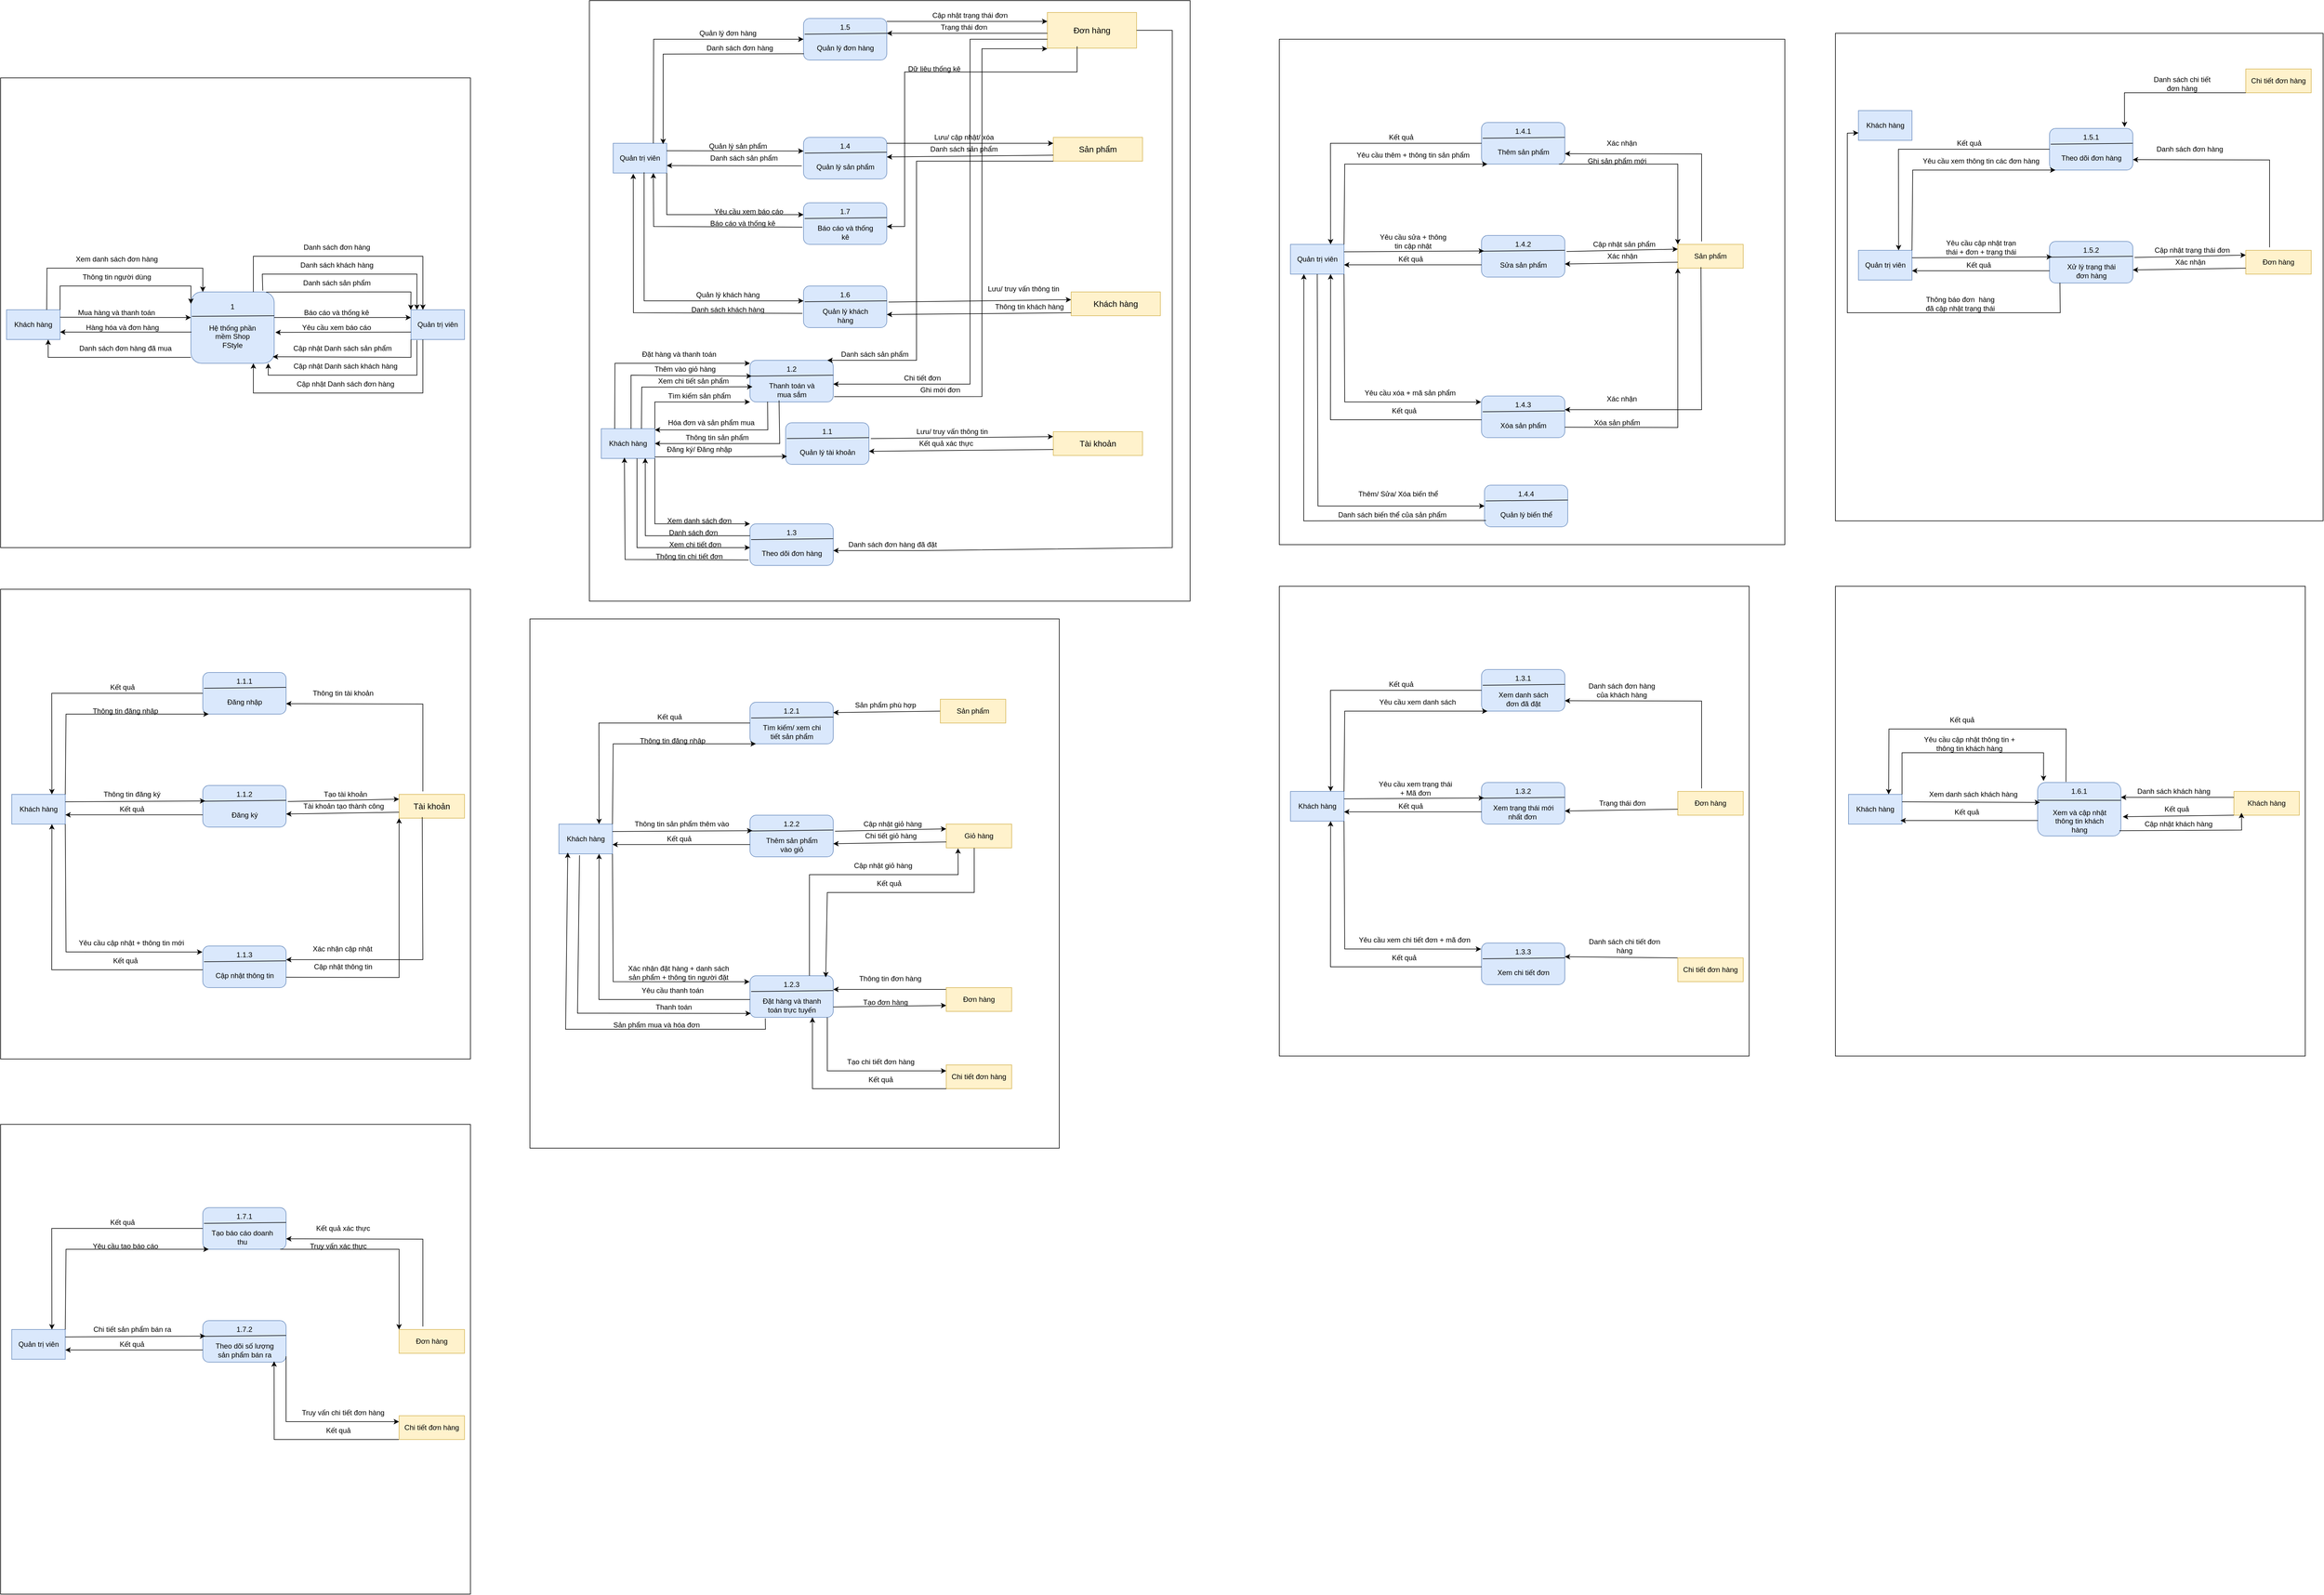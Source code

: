 <mxfile version="27.0.2">
  <diagram name="Page-1" id="H9qCZoL_e2PKN85BKhbw">
    <mxGraphModel dx="4168" dy="7185" grid="1" gridSize="10" guides="1" tooltips="1" connect="1" arrows="1" fold="1" page="1" pageScale="1" pageWidth="3300" pageHeight="4681" math="0" shadow="0">
      <root>
        <mxCell id="0" />
        <mxCell id="1" parent="0" />
        <mxCell id="Dbj1N-BuvCVDaGtUpTFs-1" value="" style="whiteSpace=wrap;html=1;aspect=fixed;" vertex="1" parent="1">
          <mxGeometry x="110" y="-50" width="790" height="790" as="geometry" />
        </mxCell>
        <mxCell id="Dbj1N-BuvCVDaGtUpTFs-2" value="" style="rounded=1;whiteSpace=wrap;html=1;fillColor=#dae8fc;strokeColor=#6c8ebf;" vertex="1" parent="1">
          <mxGeometry x="430" y="310" width="140" height="120" as="geometry" />
        </mxCell>
        <mxCell id="Dbj1N-BuvCVDaGtUpTFs-3" value="" style="endArrow=none;html=1;rounded=0;exitX=0.011;exitY=0.342;exitDx=0;exitDy=0;exitPerimeter=0;" edge="1" parent="1" source="Dbj1N-BuvCVDaGtUpTFs-2">
          <mxGeometry width="50" height="50" relative="1" as="geometry">
            <mxPoint x="510" y="400" as="sourcePoint" />
            <mxPoint x="570" y="350" as="targetPoint" />
          </mxGeometry>
        </mxCell>
        <mxCell id="Dbj1N-BuvCVDaGtUpTFs-4" value="1" style="text;html=1;align=center;verticalAlign=middle;whiteSpace=wrap;rounded=0;" vertex="1" parent="1">
          <mxGeometry x="470" y="320" width="60" height="30" as="geometry" />
        </mxCell>
        <mxCell id="Dbj1N-BuvCVDaGtUpTFs-5" value="Hệ thống phần mềm Shop FStyle" style="text;html=1;align=center;verticalAlign=middle;whiteSpace=wrap;rounded=0;" vertex="1" parent="1">
          <mxGeometry x="455" y="370" width="90" height="30" as="geometry" />
        </mxCell>
        <mxCell id="Dbj1N-BuvCVDaGtUpTFs-6" value="Khách hàng" style="rounded=0;whiteSpace=wrap;html=1;fillColor=#dae8fc;strokeColor=#6c8ebf;" vertex="1" parent="1">
          <mxGeometry x="120" y="340" width="90" height="50" as="geometry" />
        </mxCell>
        <mxCell id="Dbj1N-BuvCVDaGtUpTFs-7" value="Quản trị viên" style="rounded=0;whiteSpace=wrap;html=1;fillColor=#dae8fc;strokeColor=#6c8ebf;" vertex="1" parent="1">
          <mxGeometry x="800" y="340" width="90" height="50" as="geometry" />
        </mxCell>
        <mxCell id="Dbj1N-BuvCVDaGtUpTFs-8" value="" style="endArrow=classic;html=1;rounded=0;exitX=1;exitY=0.25;exitDx=0;exitDy=0;" edge="1" parent="1" source="Dbj1N-BuvCVDaGtUpTFs-6">
          <mxGeometry width="50" height="50" relative="1" as="geometry">
            <mxPoint x="510" y="400" as="sourcePoint" />
            <mxPoint x="430" y="353" as="targetPoint" />
          </mxGeometry>
        </mxCell>
        <mxCell id="Dbj1N-BuvCVDaGtUpTFs-9" value="Mua hàng và thanh toán" style="text;html=1;align=center;verticalAlign=middle;whiteSpace=wrap;rounded=0;" vertex="1" parent="1">
          <mxGeometry x="230" y="330" width="150" height="30" as="geometry" />
        </mxCell>
        <mxCell id="Dbj1N-BuvCVDaGtUpTFs-10" value="" style="endArrow=classic;html=1;rounded=0;entryX=1;entryY=0.75;entryDx=0;entryDy=0;exitX=0.006;exitY=0.562;exitDx=0;exitDy=0;exitPerimeter=0;" edge="1" parent="1" source="Dbj1N-BuvCVDaGtUpTFs-2" target="Dbj1N-BuvCVDaGtUpTFs-6">
          <mxGeometry width="50" height="50" relative="1" as="geometry">
            <mxPoint x="510" y="350" as="sourcePoint" />
            <mxPoint x="560" y="300" as="targetPoint" />
          </mxGeometry>
        </mxCell>
        <mxCell id="Dbj1N-BuvCVDaGtUpTFs-11" value="Hàng hóa và đơn hàng" style="text;html=1;align=center;verticalAlign=middle;whiteSpace=wrap;rounded=0;" vertex="1" parent="1">
          <mxGeometry x="240" y="355" width="150" height="30" as="geometry" />
        </mxCell>
        <mxCell id="Dbj1N-BuvCVDaGtUpTFs-12" value="" style="endArrow=classic;html=1;rounded=0;exitX=1;exitY=0.25;exitDx=0;exitDy=0;" edge="1" parent="1">
          <mxGeometry width="50" height="50" relative="1" as="geometry">
            <mxPoint x="570" y="353" as="sourcePoint" />
            <mxPoint x="800" y="353" as="targetPoint" />
          </mxGeometry>
        </mxCell>
        <mxCell id="Dbj1N-BuvCVDaGtUpTFs-13" value="Báo cáo và thống kê" style="text;html=1;align=center;verticalAlign=middle;whiteSpace=wrap;rounded=0;" vertex="1" parent="1">
          <mxGeometry x="600" y="330" width="150" height="30" as="geometry" />
        </mxCell>
        <mxCell id="Dbj1N-BuvCVDaGtUpTFs-14" value="" style="endArrow=classic;html=1;rounded=0;exitX=0;exitY=0.75;exitDx=0;exitDy=0;" edge="1" parent="1" source="Dbj1N-BuvCVDaGtUpTFs-7">
          <mxGeometry width="50" height="50" relative="1" as="geometry">
            <mxPoint x="790" y="378" as="sourcePoint" />
            <mxPoint x="572" y="378" as="targetPoint" />
          </mxGeometry>
        </mxCell>
        <mxCell id="Dbj1N-BuvCVDaGtUpTFs-15" value="Yêu cầu xem báo cáo" style="text;html=1;align=center;verticalAlign=middle;whiteSpace=wrap;rounded=0;" vertex="1" parent="1">
          <mxGeometry x="600" y="355" width="150" height="30" as="geometry" />
        </mxCell>
        <mxCell id="Dbj1N-BuvCVDaGtUpTFs-16" value="" style="endArrow=classic;html=1;rounded=0;entryX=0.873;entryY=0.494;entryDx=0;entryDy=0;entryPerimeter=0;exitX=0.903;exitY=0.002;exitDx=0;exitDy=0;exitPerimeter=0;" edge="1" parent="1" source="Dbj1N-BuvCVDaGtUpTFs-2" target="Dbj1N-BuvCVDaGtUpTFs-1">
          <mxGeometry width="50" height="50" relative="1" as="geometry">
            <mxPoint x="510" y="350" as="sourcePoint" />
            <mxPoint x="560" y="300" as="targetPoint" />
            <Array as="points">
              <mxPoint x="800" y="310" />
            </Array>
          </mxGeometry>
        </mxCell>
        <mxCell id="Dbj1N-BuvCVDaGtUpTFs-17" value="Danh sách sản phẩm" style="text;html=1;align=center;verticalAlign=middle;whiteSpace=wrap;rounded=0;" vertex="1" parent="1">
          <mxGeometry x="612.5" y="280" width="125" height="30" as="geometry" />
        </mxCell>
        <mxCell id="Dbj1N-BuvCVDaGtUpTFs-18" value="" style="endArrow=classic;html=1;rounded=0;exitX=0;exitY=1;exitDx=0;exitDy=0;entryX=0.983;entryY=0.908;entryDx=0;entryDy=0;entryPerimeter=0;" edge="1" parent="1" source="Dbj1N-BuvCVDaGtUpTFs-7" target="Dbj1N-BuvCVDaGtUpTFs-2">
          <mxGeometry width="50" height="50" relative="1" as="geometry">
            <mxPoint x="510" y="350" as="sourcePoint" />
            <mxPoint x="560" y="300" as="targetPoint" />
            <Array as="points">
              <mxPoint x="800" y="420" />
            </Array>
          </mxGeometry>
        </mxCell>
        <mxCell id="Dbj1N-BuvCVDaGtUpTFs-19" value="Cập nhật Danh sách sản phẩm" style="text;html=1;align=center;verticalAlign=middle;whiteSpace=wrap;rounded=0;" vertex="1" parent="1">
          <mxGeometry x="600" y="390" width="170" height="30" as="geometry" />
        </mxCell>
        <mxCell id="Dbj1N-BuvCVDaGtUpTFs-20" value="" style="endArrow=classic;html=1;rounded=0;exitX=0.863;exitY=-0.018;exitDx=0;exitDy=0;exitPerimeter=0;" edge="1" parent="1" source="Dbj1N-BuvCVDaGtUpTFs-2">
          <mxGeometry width="50" height="50" relative="1" as="geometry">
            <mxPoint x="566" y="320" as="sourcePoint" />
            <mxPoint x="810" y="340" as="targetPoint" />
            <Array as="points">
              <mxPoint x="550" y="280" />
              <mxPoint x="810" y="280" />
            </Array>
          </mxGeometry>
        </mxCell>
        <mxCell id="Dbj1N-BuvCVDaGtUpTFs-21" value="Danh sách khách hàng" style="text;html=1;align=center;verticalAlign=middle;whiteSpace=wrap;rounded=0;" vertex="1" parent="1">
          <mxGeometry x="612.5" y="250" width="125" height="30" as="geometry" />
        </mxCell>
        <mxCell id="Dbj1N-BuvCVDaGtUpTFs-22" value="" style="endArrow=classic;html=1;rounded=0;exitX=0.111;exitY=1.02;exitDx=0;exitDy=0;exitPerimeter=0;" edge="1" parent="1" source="Dbj1N-BuvCVDaGtUpTFs-7">
          <mxGeometry width="50" height="50" relative="1" as="geometry">
            <mxPoint x="810" y="400" as="sourcePoint" />
            <mxPoint x="560" y="430" as="targetPoint" />
            <Array as="points">
              <mxPoint x="810" y="450" />
              <mxPoint x="560" y="450" />
            </Array>
          </mxGeometry>
        </mxCell>
        <mxCell id="Dbj1N-BuvCVDaGtUpTFs-23" value="Cập nhật Danh sách khách hàng" style="text;html=1;align=center;verticalAlign=middle;whiteSpace=wrap;rounded=0;" vertex="1" parent="1">
          <mxGeometry x="600" y="420" width="180" height="30" as="geometry" />
        </mxCell>
        <mxCell id="Dbj1N-BuvCVDaGtUpTFs-24" value="" style="endArrow=classic;html=1;rounded=0;exitX=0.75;exitY=0;exitDx=0;exitDy=0;" edge="1" parent="1" source="Dbj1N-BuvCVDaGtUpTFs-2">
          <mxGeometry width="50" height="50" relative="1" as="geometry">
            <mxPoint x="561" y="318" as="sourcePoint" />
            <mxPoint x="820" y="340" as="targetPoint" />
            <Array as="points">
              <mxPoint x="535" y="250" />
              <mxPoint x="820" y="250" />
            </Array>
          </mxGeometry>
        </mxCell>
        <mxCell id="Dbj1N-BuvCVDaGtUpTFs-25" value="Danh sách đơn hàng" style="text;html=1;align=center;verticalAlign=middle;whiteSpace=wrap;rounded=0;" vertex="1" parent="1">
          <mxGeometry x="612.5" y="220" width="125" height="30" as="geometry" />
        </mxCell>
        <mxCell id="Dbj1N-BuvCVDaGtUpTFs-26" value="" style="endArrow=classic;html=1;rounded=0;entryX=0.75;entryY=1;entryDx=0;entryDy=0;" edge="1" parent="1" target="Dbj1N-BuvCVDaGtUpTFs-2">
          <mxGeometry width="50" height="50" relative="1" as="geometry">
            <mxPoint x="820" y="390" as="sourcePoint" />
            <mxPoint x="570" y="440" as="targetPoint" />
            <Array as="points">
              <mxPoint x="820" y="480" />
              <mxPoint x="535" y="480" />
            </Array>
          </mxGeometry>
        </mxCell>
        <mxCell id="Dbj1N-BuvCVDaGtUpTFs-27" value="Cập nhật Danh sách đơn hàng" style="text;html=1;align=center;verticalAlign=middle;whiteSpace=wrap;rounded=0;" vertex="1" parent="1">
          <mxGeometry x="600" y="450" width="180" height="30" as="geometry" />
        </mxCell>
        <mxCell id="Dbj1N-BuvCVDaGtUpTFs-28" value="" style="endArrow=classic;html=1;rounded=0;entryX=0.873;entryY=0.494;entryDx=0;entryDy=0;entryPerimeter=0;exitX=1;exitY=0;exitDx=0;exitDy=0;" edge="1" parent="1" source="Dbj1N-BuvCVDaGtUpTFs-6">
          <mxGeometry width="50" height="50" relative="1" as="geometry">
            <mxPoint x="186" y="300" as="sourcePoint" />
            <mxPoint x="430" y="330" as="targetPoint" />
            <Array as="points">
              <mxPoint x="210" y="300" />
              <mxPoint x="430" y="300" />
            </Array>
          </mxGeometry>
        </mxCell>
        <mxCell id="Dbj1N-BuvCVDaGtUpTFs-29" value="Thông tin người dùng" style="text;html=1;align=center;verticalAlign=middle;whiteSpace=wrap;rounded=0;" vertex="1" parent="1">
          <mxGeometry x="242.5" y="270" width="125" height="30" as="geometry" />
        </mxCell>
        <mxCell id="Dbj1N-BuvCVDaGtUpTFs-30" value="" style="endArrow=classic;html=1;rounded=0;exitX=0.75;exitY=0;exitDx=0;exitDy=0;" edge="1" parent="1" source="Dbj1N-BuvCVDaGtUpTFs-6">
          <mxGeometry width="50" height="50" relative="1" as="geometry">
            <mxPoint x="185" y="330" as="sourcePoint" />
            <mxPoint x="450" y="310" as="targetPoint" />
            <Array as="points">
              <mxPoint x="188" y="270" />
              <mxPoint x="450" y="270" />
            </Array>
          </mxGeometry>
        </mxCell>
        <mxCell id="Dbj1N-BuvCVDaGtUpTFs-31" value="Xem danh sách đơn hàng" style="text;html=1;align=center;verticalAlign=middle;whiteSpace=wrap;rounded=0;" vertex="1" parent="1">
          <mxGeometry x="218.75" y="240" width="172.5" height="30" as="geometry" />
        </mxCell>
        <mxCell id="Dbj1N-BuvCVDaGtUpTFs-32" value="" style="endArrow=classic;html=1;rounded=0;" edge="1" parent="1">
          <mxGeometry width="50" height="50" relative="1" as="geometry">
            <mxPoint x="430" y="420" as="sourcePoint" />
            <mxPoint x="190" y="390" as="targetPoint" />
            <Array as="points">
              <mxPoint x="190" y="420" />
            </Array>
          </mxGeometry>
        </mxCell>
        <mxCell id="Dbj1N-BuvCVDaGtUpTFs-33" value="Danh sách đơn hàng đã mua" style="text;html=1;align=center;verticalAlign=middle;whiteSpace=wrap;rounded=0;" vertex="1" parent="1">
          <mxGeometry x="230" y="390" width="180" height="30" as="geometry" />
        </mxCell>
        <mxCell id="Dbj1N-BuvCVDaGtUpTFs-34" value="" style="whiteSpace=wrap;html=1;aspect=fixed;" vertex="1" parent="1">
          <mxGeometry x="1100" y="-180" width="1010" height="1010" as="geometry" />
        </mxCell>
        <mxCell id="Dbj1N-BuvCVDaGtUpTFs-35" value="" style="rounded=1;whiteSpace=wrap;html=1;fillColor=#dae8fc;strokeColor=#6c8ebf;" vertex="1" parent="1">
          <mxGeometry x="1430" y="530" width="140" height="70" as="geometry" />
        </mxCell>
        <mxCell id="Dbj1N-BuvCVDaGtUpTFs-36" value="" style="endArrow=none;html=1;rounded=0;exitX=0.014;exitY=0.379;exitDx=0;exitDy=0;exitPerimeter=0;" edge="1" parent="1" source="Dbj1N-BuvCVDaGtUpTFs-35">
          <mxGeometry width="50" height="50" relative="1" as="geometry">
            <mxPoint x="1510" y="620" as="sourcePoint" />
            <mxPoint x="1570" y="555" as="targetPoint" />
          </mxGeometry>
        </mxCell>
        <mxCell id="Dbj1N-BuvCVDaGtUpTFs-37" value="1.1" style="text;html=1;align=center;verticalAlign=middle;whiteSpace=wrap;rounded=0;" vertex="1" parent="1">
          <mxGeometry x="1470" y="530" width="60" height="30" as="geometry" />
        </mxCell>
        <mxCell id="Dbj1N-BuvCVDaGtUpTFs-38" value="Quản lý tài khoản" style="text;html=1;align=center;verticalAlign=middle;whiteSpace=wrap;rounded=0;" vertex="1" parent="1">
          <mxGeometry x="1447.5" y="565" width="105" height="30" as="geometry" />
        </mxCell>
        <mxCell id="Dbj1N-BuvCVDaGtUpTFs-39" value="" style="rounded=1;whiteSpace=wrap;html=1;fillColor=#dae8fc;strokeColor=#6c8ebf;" vertex="1" parent="1">
          <mxGeometry x="1370" y="700" width="140" height="70" as="geometry" />
        </mxCell>
        <mxCell id="Dbj1N-BuvCVDaGtUpTFs-40" value="" style="endArrow=none;html=1;rounded=0;exitX=0.014;exitY=0.379;exitDx=0;exitDy=0;exitPerimeter=0;" edge="1" parent="1" source="Dbj1N-BuvCVDaGtUpTFs-39">
          <mxGeometry width="50" height="50" relative="1" as="geometry">
            <mxPoint x="1450" y="790" as="sourcePoint" />
            <mxPoint x="1510" y="725" as="targetPoint" />
          </mxGeometry>
        </mxCell>
        <mxCell id="Dbj1N-BuvCVDaGtUpTFs-41" value="1.3" style="text;html=1;align=center;verticalAlign=middle;whiteSpace=wrap;rounded=0;" vertex="1" parent="1">
          <mxGeometry x="1410" y="700" width="60" height="30" as="geometry" />
        </mxCell>
        <mxCell id="Dbj1N-BuvCVDaGtUpTFs-42" value="Theo dõi đơn hàng" style="text;html=1;align=center;verticalAlign=middle;whiteSpace=wrap;rounded=0;" vertex="1" parent="1">
          <mxGeometry x="1387.5" y="735" width="105" height="30" as="geometry" />
        </mxCell>
        <mxCell id="Dbj1N-BuvCVDaGtUpTFs-51" value="" style="rounded=1;whiteSpace=wrap;html=1;fillColor=#dae8fc;strokeColor=#6c8ebf;" vertex="1" parent="1">
          <mxGeometry x="1460" y="50" width="140" height="70" as="geometry" />
        </mxCell>
        <mxCell id="Dbj1N-BuvCVDaGtUpTFs-52" value="" style="endArrow=none;html=1;rounded=0;exitX=0.014;exitY=0.379;exitDx=0;exitDy=0;exitPerimeter=0;" edge="1" parent="1" source="Dbj1N-BuvCVDaGtUpTFs-51">
          <mxGeometry width="50" height="50" relative="1" as="geometry">
            <mxPoint x="1540" y="140" as="sourcePoint" />
            <mxPoint x="1600" y="75" as="targetPoint" />
          </mxGeometry>
        </mxCell>
        <mxCell id="Dbj1N-BuvCVDaGtUpTFs-53" value="1.4" style="text;html=1;align=center;verticalAlign=middle;whiteSpace=wrap;rounded=0;" vertex="1" parent="1">
          <mxGeometry x="1500" y="50" width="60" height="30" as="geometry" />
        </mxCell>
        <mxCell id="Dbj1N-BuvCVDaGtUpTFs-54" value="Quản lý sản phẩm" style="text;html=1;align=center;verticalAlign=middle;whiteSpace=wrap;rounded=0;" vertex="1" parent="1">
          <mxGeometry x="1477.5" y="85" width="105" height="30" as="geometry" />
        </mxCell>
        <mxCell id="Dbj1N-BuvCVDaGtUpTFs-55" value="" style="rounded=1;whiteSpace=wrap;html=1;fillColor=#dae8fc;strokeColor=#6c8ebf;" vertex="1" parent="1">
          <mxGeometry x="1370" y="425" width="140" height="70" as="geometry" />
        </mxCell>
        <mxCell id="Dbj1N-BuvCVDaGtUpTFs-56" value="" style="endArrow=none;html=1;rounded=0;exitX=0.014;exitY=0.379;exitDx=0;exitDy=0;exitPerimeter=0;" edge="1" parent="1" source="Dbj1N-BuvCVDaGtUpTFs-55">
          <mxGeometry width="50" height="50" relative="1" as="geometry">
            <mxPoint x="1450" y="515" as="sourcePoint" />
            <mxPoint x="1510" y="450" as="targetPoint" />
          </mxGeometry>
        </mxCell>
        <mxCell id="Dbj1N-BuvCVDaGtUpTFs-57" value="1.2" style="text;html=1;align=center;verticalAlign=middle;whiteSpace=wrap;rounded=0;" vertex="1" parent="1">
          <mxGeometry x="1410" y="425" width="60" height="30" as="geometry" />
        </mxCell>
        <mxCell id="Dbj1N-BuvCVDaGtUpTFs-58" value="Thanh toán và mua sắm" style="text;html=1;align=center;verticalAlign=middle;whiteSpace=wrap;rounded=0;" vertex="1" parent="1">
          <mxGeometry x="1387.5" y="460" width="105" height="30" as="geometry" />
        </mxCell>
        <mxCell id="Dbj1N-BuvCVDaGtUpTFs-59" value="" style="rounded=1;whiteSpace=wrap;html=1;fillColor=#dae8fc;strokeColor=#6c8ebf;" vertex="1" parent="1">
          <mxGeometry x="1460" y="300" width="140" height="70" as="geometry" />
        </mxCell>
        <mxCell id="Dbj1N-BuvCVDaGtUpTFs-60" value="" style="endArrow=none;html=1;rounded=0;exitX=0.014;exitY=0.379;exitDx=0;exitDy=0;exitPerimeter=0;" edge="1" parent="1" source="Dbj1N-BuvCVDaGtUpTFs-59">
          <mxGeometry width="50" height="50" relative="1" as="geometry">
            <mxPoint x="1540" y="390" as="sourcePoint" />
            <mxPoint x="1600" y="325" as="targetPoint" />
          </mxGeometry>
        </mxCell>
        <mxCell id="Dbj1N-BuvCVDaGtUpTFs-61" value="1.6" style="text;html=1;align=center;verticalAlign=middle;whiteSpace=wrap;rounded=0;" vertex="1" parent="1">
          <mxGeometry x="1500" y="300" width="60" height="30" as="geometry" />
        </mxCell>
        <mxCell id="Dbj1N-BuvCVDaGtUpTFs-62" value="Quản lý khách hàng" style="text;html=1;align=center;verticalAlign=middle;whiteSpace=wrap;rounded=0;" vertex="1" parent="1">
          <mxGeometry x="1477.5" y="335" width="105" height="30" as="geometry" />
        </mxCell>
        <mxCell id="Dbj1N-BuvCVDaGtUpTFs-63" value="" style="rounded=1;whiteSpace=wrap;html=1;fillColor=#dae8fc;strokeColor=#6c8ebf;" vertex="1" parent="1">
          <mxGeometry x="1460" y="-150" width="140" height="70" as="geometry" />
        </mxCell>
        <mxCell id="Dbj1N-BuvCVDaGtUpTFs-64" value="" style="endArrow=none;html=1;rounded=0;exitX=0.014;exitY=0.379;exitDx=0;exitDy=0;exitPerimeter=0;" edge="1" parent="1" source="Dbj1N-BuvCVDaGtUpTFs-63">
          <mxGeometry width="50" height="50" relative="1" as="geometry">
            <mxPoint x="1540" y="-60" as="sourcePoint" />
            <mxPoint x="1600" y="-125" as="targetPoint" />
          </mxGeometry>
        </mxCell>
        <mxCell id="Dbj1N-BuvCVDaGtUpTFs-65" value="1.5" style="text;html=1;align=center;verticalAlign=middle;whiteSpace=wrap;rounded=0;" vertex="1" parent="1">
          <mxGeometry x="1500" y="-150" width="60" height="30" as="geometry" />
        </mxCell>
        <mxCell id="Dbj1N-BuvCVDaGtUpTFs-66" value="Quản lý đơn hàng" style="text;html=1;align=center;verticalAlign=middle;whiteSpace=wrap;rounded=0;" vertex="1" parent="1">
          <mxGeometry x="1477.5" y="-115" width="105" height="30" as="geometry" />
        </mxCell>
        <mxCell id="Dbj1N-BuvCVDaGtUpTFs-67" value="Khách hàng" style="rounded=0;whiteSpace=wrap;html=1;fillColor=#dae8fc;strokeColor=#6c8ebf;" vertex="1" parent="1">
          <mxGeometry x="1120" y="540" width="90" height="50" as="geometry" />
        </mxCell>
        <mxCell id="Dbj1N-BuvCVDaGtUpTFs-68" value="Quản trị viên" style="rounded=0;whiteSpace=wrap;html=1;fillColor=#dae8fc;strokeColor=#6c8ebf;" vertex="1" parent="1">
          <mxGeometry x="1140" y="60" width="90" height="50" as="geometry" />
        </mxCell>
        <mxCell id="Dbj1N-BuvCVDaGtUpTFs-69" value="" style="rounded=1;whiteSpace=wrap;html=1;fillColor=#dae8fc;strokeColor=#6c8ebf;" vertex="1" parent="1">
          <mxGeometry x="1460" y="160" width="140" height="70" as="geometry" />
        </mxCell>
        <mxCell id="Dbj1N-BuvCVDaGtUpTFs-70" value="" style="endArrow=none;html=1;rounded=0;exitX=0.014;exitY=0.379;exitDx=0;exitDy=0;exitPerimeter=0;" edge="1" parent="1" source="Dbj1N-BuvCVDaGtUpTFs-69">
          <mxGeometry width="50" height="50" relative="1" as="geometry">
            <mxPoint x="1540" y="250" as="sourcePoint" />
            <mxPoint x="1600" y="185" as="targetPoint" />
          </mxGeometry>
        </mxCell>
        <mxCell id="Dbj1N-BuvCVDaGtUpTFs-71" value="1.7" style="text;html=1;align=center;verticalAlign=middle;whiteSpace=wrap;rounded=0;" vertex="1" parent="1">
          <mxGeometry x="1500" y="160" width="60" height="30" as="geometry" />
        </mxCell>
        <mxCell id="Dbj1N-BuvCVDaGtUpTFs-72" value="Báo cáo và thống kê" style="text;html=1;align=center;verticalAlign=middle;whiteSpace=wrap;rounded=0;" vertex="1" parent="1">
          <mxGeometry x="1477.5" y="195" width="105" height="30" as="geometry" />
        </mxCell>
        <mxCell id="Dbj1N-BuvCVDaGtUpTFs-74" value="&lt;font style=&quot;font-size: 14px;&quot;&gt;Tài khoản&lt;/font&gt;" style="rounded=0;whiteSpace=wrap;html=1;fillColor=#fff2cc;strokeColor=#d6b656;" vertex="1" parent="1">
          <mxGeometry x="1880" y="545" width="150" height="40" as="geometry" />
        </mxCell>
        <mxCell id="Dbj1N-BuvCVDaGtUpTFs-75" value="&lt;span style=&quot;font-size: 14px;&quot;&gt;Sản phẩm&lt;/span&gt;" style="rounded=0;whiteSpace=wrap;html=1;fillColor=#fff2cc;strokeColor=#d6b656;" vertex="1" parent="1">
          <mxGeometry x="1880" y="50" width="150" height="40" as="geometry" />
        </mxCell>
        <mxCell id="Dbj1N-BuvCVDaGtUpTFs-76" value="&lt;font style=&quot;font-size: 14px;&quot;&gt;Khách hàng&lt;/font&gt;" style="rounded=0;whiteSpace=wrap;html=1;fillColor=#fff2cc;strokeColor=#d6b656;" vertex="1" parent="1">
          <mxGeometry x="1910" y="310" width="150" height="40" as="geometry" />
        </mxCell>
        <mxCell id="Dbj1N-BuvCVDaGtUpTFs-77" value="&lt;span style=&quot;font-size: 14px;&quot;&gt;Đơn hàng&lt;/span&gt;" style="rounded=0;whiteSpace=wrap;html=1;fillColor=#fff2cc;strokeColor=#d6b656;" vertex="1" parent="1">
          <mxGeometry x="1870" y="-160" width="150" height="60" as="geometry" />
        </mxCell>
        <mxCell id="Dbj1N-BuvCVDaGtUpTFs-83" value="" style="endArrow=classic;html=1;rounded=0;exitX=1;exitY=0.75;exitDx=0;exitDy=0;entryX=0.017;entryY=0.666;entryDx=0;entryDy=0;entryPerimeter=0;" edge="1" parent="1">
          <mxGeometry width="50" height="50" relative="1" as="geometry">
            <mxPoint x="1210" y="587.5" as="sourcePoint" />
            <mxPoint x="1432.38" y="586.62" as="targetPoint" />
          </mxGeometry>
        </mxCell>
        <mxCell id="Dbj1N-BuvCVDaGtUpTFs-84" value="Đăng ký/ Đăng nhập" style="text;html=1;align=center;verticalAlign=middle;whiteSpace=wrap;rounded=0;" vertex="1" parent="1">
          <mxGeometry x="1220" y="560" width="130" height="30" as="geometry" />
        </mxCell>
        <mxCell id="Dbj1N-BuvCVDaGtUpTFs-85" value="" style="endArrow=classic;html=1;rounded=0;exitX=1;exitY=0;exitDx=0;exitDy=0;entryX=0;entryY=1;entryDx=0;entryDy=0;" edge="1" parent="1" source="Dbj1N-BuvCVDaGtUpTFs-67" target="Dbj1N-BuvCVDaGtUpTFs-55">
          <mxGeometry width="50" height="50" relative="1" as="geometry">
            <mxPoint x="1550" y="610" as="sourcePoint" />
            <mxPoint x="1600" y="560" as="targetPoint" />
            <Array as="points">
              <mxPoint x="1210" y="495" />
            </Array>
          </mxGeometry>
        </mxCell>
        <mxCell id="Dbj1N-BuvCVDaGtUpTFs-86" value="Tìm kiếm sản phẩm" style="text;html=1;align=center;verticalAlign=middle;whiteSpace=wrap;rounded=0;" vertex="1" parent="1">
          <mxGeometry x="1220" y="470" width="130" height="30" as="geometry" />
        </mxCell>
        <mxCell id="Dbj1N-BuvCVDaGtUpTFs-87" value="" style="endArrow=classic;html=1;rounded=0;entryX=0.029;entryY=0.636;entryDx=0;entryDy=0;entryPerimeter=0;exitX=0.75;exitY=0;exitDx=0;exitDy=0;" edge="1" parent="1" source="Dbj1N-BuvCVDaGtUpTFs-67" target="Dbj1N-BuvCVDaGtUpTFs-55">
          <mxGeometry width="50" height="50" relative="1" as="geometry">
            <mxPoint x="1188" y="540" as="sourcePoint" />
            <mxPoint x="1600" y="560" as="targetPoint" />
            <Array as="points">
              <mxPoint x="1188" y="470" />
            </Array>
          </mxGeometry>
        </mxCell>
        <mxCell id="Dbj1N-BuvCVDaGtUpTFs-88" value="Xem chi tiết sản phẩm" style="text;html=1;align=center;verticalAlign=middle;whiteSpace=wrap;rounded=0;" vertex="1" parent="1">
          <mxGeometry x="1210" y="445" width="130" height="30" as="geometry" />
        </mxCell>
        <mxCell id="Dbj1N-BuvCVDaGtUpTFs-90" value="" style="endArrow=classic;html=1;rounded=0;entryX=0.021;entryY=0.379;entryDx=0;entryDy=0;entryPerimeter=0;" edge="1" parent="1" target="Dbj1N-BuvCVDaGtUpTFs-55">
          <mxGeometry width="50" height="50" relative="1" as="geometry">
            <mxPoint x="1170" y="540" as="sourcePoint" />
            <mxPoint x="1346" y="450" as="targetPoint" />
            <Array as="points">
              <mxPoint x="1170" y="450" />
            </Array>
          </mxGeometry>
        </mxCell>
        <mxCell id="Dbj1N-BuvCVDaGtUpTFs-91" value="Thêm vào giỏ hàng" style="text;html=1;align=center;verticalAlign=middle;whiteSpace=wrap;rounded=0;" vertex="1" parent="1">
          <mxGeometry x="1196" y="425" width="130" height="30" as="geometry" />
        </mxCell>
        <mxCell id="Dbj1N-BuvCVDaGtUpTFs-92" value="" style="endArrow=classic;html=1;rounded=0;exitX=0.25;exitY=0;exitDx=0;exitDy=0;" edge="1" parent="1" source="Dbj1N-BuvCVDaGtUpTFs-67">
          <mxGeometry width="50" height="50" relative="1" as="geometry">
            <mxPoint x="1164" y="495" as="sourcePoint" />
            <mxPoint x="1370" y="430" as="targetPoint" />
            <Array as="points">
              <mxPoint x="1143" y="430" />
            </Array>
          </mxGeometry>
        </mxCell>
        <mxCell id="Dbj1N-BuvCVDaGtUpTFs-93" value="Đặt hàng và thanh toán" style="text;html=1;align=center;verticalAlign=middle;whiteSpace=wrap;rounded=0;" vertex="1" parent="1">
          <mxGeometry x="1186" y="400" width="130" height="30" as="geometry" />
        </mxCell>
        <mxCell id="Dbj1N-BuvCVDaGtUpTFs-94" value="" style="endArrow=classic;html=1;rounded=0;entryX=1;entryY=0.5;entryDx=0;entryDy=0;exitX=0.349;exitY=0.965;exitDx=0;exitDy=0;exitPerimeter=0;" edge="1" parent="1" source="Dbj1N-BuvCVDaGtUpTFs-55" target="Dbj1N-BuvCVDaGtUpTFs-67">
          <mxGeometry width="50" height="50" relative="1" as="geometry">
            <mxPoint x="1500" y="610" as="sourcePoint" />
            <mxPoint x="1550" y="560" as="targetPoint" />
            <Array as="points">
              <mxPoint x="1420" y="565" />
            </Array>
          </mxGeometry>
        </mxCell>
        <mxCell id="Dbj1N-BuvCVDaGtUpTFs-95" value="Thông tin sản phẩm" style="text;html=1;align=center;verticalAlign=middle;whiteSpace=wrap;rounded=0;" vertex="1" parent="1">
          <mxGeometry x="1250" y="540" width="130" height="30" as="geometry" />
        </mxCell>
        <mxCell id="Dbj1N-BuvCVDaGtUpTFs-96" value="" style="endArrow=classic;html=1;rounded=0;entryX=1;entryY=0.5;entryDx=0;entryDy=0;exitX=0.115;exitY=1.149;exitDx=0;exitDy=0;exitPerimeter=0;" edge="1" parent="1" source="Dbj1N-BuvCVDaGtUpTFs-58">
          <mxGeometry width="50" height="50" relative="1" as="geometry">
            <mxPoint x="1419" y="470" as="sourcePoint" />
            <mxPoint x="1210" y="542" as="targetPoint" />
            <Array as="points">
              <mxPoint x="1400" y="542" />
            </Array>
          </mxGeometry>
        </mxCell>
        <mxCell id="Dbj1N-BuvCVDaGtUpTFs-97" value="Hóa đơn và sản phẩm mua" style="text;html=1;align=center;verticalAlign=middle;whiteSpace=wrap;rounded=0;" vertex="1" parent="1">
          <mxGeometry x="1230" y="515" width="150" height="30" as="geometry" />
        </mxCell>
        <mxCell id="Dbj1N-BuvCVDaGtUpTFs-98" value="" style="endArrow=classic;html=1;rounded=0;exitX=1;exitY=1;exitDx=0;exitDy=0;entryX=0;entryY=0;entryDx=0;entryDy=0;" edge="1" parent="1" source="Dbj1N-BuvCVDaGtUpTFs-67" target="Dbj1N-BuvCVDaGtUpTFs-39">
          <mxGeometry width="50" height="50" relative="1" as="geometry">
            <mxPoint x="1540" y="680" as="sourcePoint" />
            <mxPoint x="1590" y="630" as="targetPoint" />
            <Array as="points">
              <mxPoint x="1210" y="700" />
            </Array>
          </mxGeometry>
        </mxCell>
        <mxCell id="Dbj1N-BuvCVDaGtUpTFs-99" value="Xem danh sách đơn" style="text;html=1;align=center;verticalAlign=middle;whiteSpace=wrap;rounded=0;" vertex="1" parent="1">
          <mxGeometry x="1220" y="680" width="130" height="30" as="geometry" />
        </mxCell>
        <mxCell id="Dbj1N-BuvCVDaGtUpTFs-100" value="" style="endArrow=classic;html=1;rounded=0;entryX=0.821;entryY=0.986;entryDx=0;entryDy=0;entryPerimeter=0;exitX=0;exitY=0.286;exitDx=0;exitDy=0;exitPerimeter=0;" edge="1" parent="1" source="Dbj1N-BuvCVDaGtUpTFs-39" target="Dbj1N-BuvCVDaGtUpTFs-67">
          <mxGeometry width="50" height="50" relative="1" as="geometry">
            <mxPoint x="1540" y="680" as="sourcePoint" />
            <mxPoint x="1590" y="630" as="targetPoint" />
            <Array as="points">
              <mxPoint x="1194" y="720" />
            </Array>
          </mxGeometry>
        </mxCell>
        <mxCell id="Dbj1N-BuvCVDaGtUpTFs-101" value="Danh sách đơn" style="text;html=1;align=center;verticalAlign=middle;whiteSpace=wrap;rounded=0;" vertex="1" parent="1">
          <mxGeometry x="1210" y="700" width="130" height="30" as="geometry" />
        </mxCell>
        <mxCell id="Dbj1N-BuvCVDaGtUpTFs-102" value="" style="endArrow=classic;html=1;rounded=0;exitX=0.667;exitY=1;exitDx=0;exitDy=0;exitPerimeter=0;" edge="1" parent="1" source="Dbj1N-BuvCVDaGtUpTFs-67">
          <mxGeometry width="50" height="50" relative="1" as="geometry">
            <mxPoint x="1203" y="630" as="sourcePoint" />
            <mxPoint x="1370" y="740" as="targetPoint" />
            <Array as="points">
              <mxPoint x="1180" y="740" />
            </Array>
          </mxGeometry>
        </mxCell>
        <mxCell id="Dbj1N-BuvCVDaGtUpTFs-103" value="Xem chi tiết đơn" style="text;html=1;align=center;verticalAlign=middle;whiteSpace=wrap;rounded=0;" vertex="1" parent="1">
          <mxGeometry x="1213" y="720" width="130" height="30" as="geometry" />
        </mxCell>
        <mxCell id="Dbj1N-BuvCVDaGtUpTFs-104" value="" style="endArrow=classic;html=1;rounded=0;entryX=0.432;entryY=0.97;entryDx=0;entryDy=0;exitX=-0.017;exitY=0.867;exitDx=0;exitDy=0;exitPerimeter=0;entryPerimeter=0;" edge="1" parent="1" source="Dbj1N-BuvCVDaGtUpTFs-39" target="Dbj1N-BuvCVDaGtUpTFs-67">
          <mxGeometry width="50" height="50" relative="1" as="geometry">
            <mxPoint x="1360" y="760" as="sourcePoint" />
            <mxPoint x="1187" y="629" as="targetPoint" />
            <Array as="points">
              <mxPoint x="1160" y="760" />
            </Array>
          </mxGeometry>
        </mxCell>
        <mxCell id="Dbj1N-BuvCVDaGtUpTFs-105" value="Thông tin chi tiết đơn" style="text;html=1;align=center;verticalAlign=middle;whiteSpace=wrap;rounded=0;" vertex="1" parent="1">
          <mxGeometry x="1203" y="740" width="130" height="30" as="geometry" />
        </mxCell>
        <mxCell id="Dbj1N-BuvCVDaGtUpTFs-106" value="" style="endArrow=classic;html=1;rounded=0;exitX=1;exitY=0.25;exitDx=0;exitDy=0;" edge="1" parent="1" source="Dbj1N-BuvCVDaGtUpTFs-68">
          <mxGeometry width="50" height="50" relative="1" as="geometry">
            <mxPoint x="1500" y="220" as="sourcePoint" />
            <mxPoint x="1460" y="73" as="targetPoint" />
          </mxGeometry>
        </mxCell>
        <mxCell id="Dbj1N-BuvCVDaGtUpTFs-108" value="Quản lý sản phẩm" style="text;html=1;align=center;verticalAlign=middle;whiteSpace=wrap;rounded=0;" vertex="1" parent="1">
          <mxGeometry x="1300" y="50" width="100" height="30" as="geometry" />
        </mxCell>
        <mxCell id="Dbj1N-BuvCVDaGtUpTFs-109" value="" style="endArrow=classic;html=1;rounded=0;entryX=1;entryY=0.75;entryDx=0;entryDy=0;" edge="1" parent="1" target="Dbj1N-BuvCVDaGtUpTFs-68">
          <mxGeometry width="50" height="50" relative="1" as="geometry">
            <mxPoint x="1457" y="98" as="sourcePoint" />
            <mxPoint x="1550" y="170" as="targetPoint" />
          </mxGeometry>
        </mxCell>
        <mxCell id="Dbj1N-BuvCVDaGtUpTFs-110" value="Danh sách sản phẩm" style="text;html=1;align=center;verticalAlign=middle;whiteSpace=wrap;rounded=0;" vertex="1" parent="1">
          <mxGeometry x="1300" y="70" width="120" height="30" as="geometry" />
        </mxCell>
        <mxCell id="Dbj1N-BuvCVDaGtUpTFs-111" value="" style="endArrow=classic;html=1;rounded=0;exitX=1;exitY=1;exitDx=0;exitDy=0;" edge="1" parent="1" source="Dbj1N-BuvCVDaGtUpTFs-68">
          <mxGeometry width="50" height="50" relative="1" as="geometry">
            <mxPoint x="1270" y="30" as="sourcePoint" />
            <mxPoint x="1460" y="180" as="targetPoint" />
            <Array as="points">
              <mxPoint x="1230" y="180" />
            </Array>
          </mxGeometry>
        </mxCell>
        <mxCell id="Dbj1N-BuvCVDaGtUpTFs-112" value="Yêu cầu xem báo cáo" style="text;html=1;align=center;verticalAlign=middle;whiteSpace=wrap;rounded=0;" vertex="1" parent="1">
          <mxGeometry x="1303" y="160" width="130" height="30" as="geometry" />
        </mxCell>
        <mxCell id="Dbj1N-BuvCVDaGtUpTFs-113" value="" style="endArrow=classic;html=1;rounded=0;exitX=-0.017;exitY=0.867;exitDx=0;exitDy=0;exitPerimeter=0;entryX=0.75;entryY=1;entryDx=0;entryDy=0;" edge="1" parent="1" target="Dbj1N-BuvCVDaGtUpTFs-68">
          <mxGeometry width="50" height="50" relative="1" as="geometry">
            <mxPoint x="1458" y="201" as="sourcePoint" />
            <mxPoint x="1210" y="120" as="targetPoint" />
            <Array as="points">
              <mxPoint x="1208" y="200" />
            </Array>
          </mxGeometry>
        </mxCell>
        <mxCell id="Dbj1N-BuvCVDaGtUpTFs-114" value="Báo cáo và thống kê" style="text;html=1;align=center;verticalAlign=middle;whiteSpace=wrap;rounded=0;" vertex="1" parent="1">
          <mxGeometry x="1293" y="180" width="130" height="30" as="geometry" />
        </mxCell>
        <mxCell id="Dbj1N-BuvCVDaGtUpTFs-115" value="" style="endArrow=classic;html=1;rounded=0;exitX=0.75;exitY=0;exitDx=0;exitDy=0;entryX=0;entryY=0.5;entryDx=0;entryDy=0;" edge="1" parent="1" source="Dbj1N-BuvCVDaGtUpTFs-68" target="Dbj1N-BuvCVDaGtUpTFs-63">
          <mxGeometry width="50" height="50" relative="1" as="geometry">
            <mxPoint x="1213" y="-117" as="sourcePoint" />
            <mxPoint x="1443" y="-117" as="targetPoint" />
            <Array as="points">
              <mxPoint x="1208" y="-115" />
            </Array>
          </mxGeometry>
        </mxCell>
        <mxCell id="Dbj1N-BuvCVDaGtUpTFs-116" value="Quản lý đơn hàng" style="text;html=1;align=center;verticalAlign=middle;whiteSpace=wrap;rounded=0;" vertex="1" parent="1">
          <mxGeometry x="1283" y="-140" width="100" height="30" as="geometry" />
        </mxCell>
        <mxCell id="Dbj1N-BuvCVDaGtUpTFs-117" value="" style="endArrow=classic;html=1;rounded=0;entryX=0.933;entryY=0.027;entryDx=0;entryDy=0;exitX=0.005;exitY=0.848;exitDx=0;exitDy=0;exitPerimeter=0;entryPerimeter=0;" edge="1" parent="1" source="Dbj1N-BuvCVDaGtUpTFs-63" target="Dbj1N-BuvCVDaGtUpTFs-68">
          <mxGeometry width="50" height="50" relative="1" as="geometry">
            <mxPoint x="1440" y="-92" as="sourcePoint" />
            <mxPoint x="1213" y="-92" as="targetPoint" />
            <Array as="points">
              <mxPoint x="1224" y="-90" />
            </Array>
          </mxGeometry>
        </mxCell>
        <mxCell id="Dbj1N-BuvCVDaGtUpTFs-118" value="Danh sách đơn hàng" style="text;html=1;align=center;verticalAlign=middle;whiteSpace=wrap;rounded=0;" vertex="1" parent="1">
          <mxGeometry x="1293" y="-115" width="120" height="30" as="geometry" />
        </mxCell>
        <mxCell id="Dbj1N-BuvCVDaGtUpTFs-123" value="" style="endArrow=classic;html=1;rounded=0;exitX=0.577;exitY=0.978;exitDx=0;exitDy=0;exitPerimeter=0;" edge="1" parent="1" source="Dbj1N-BuvCVDaGtUpTFs-68">
          <mxGeometry width="50" height="50" relative="1" as="geometry">
            <mxPoint x="1230" y="255" as="sourcePoint" />
            <mxPoint x="1460" y="325" as="targetPoint" />
            <Array as="points">
              <mxPoint x="1192" y="325" />
            </Array>
          </mxGeometry>
        </mxCell>
        <mxCell id="Dbj1N-BuvCVDaGtUpTFs-124" value="Quản lý khách hàng" style="text;html=1;align=center;verticalAlign=middle;whiteSpace=wrap;rounded=0;" vertex="1" parent="1">
          <mxGeometry x="1268" y="300" width="130" height="30" as="geometry" />
        </mxCell>
        <mxCell id="Dbj1N-BuvCVDaGtUpTFs-125" value="" style="endArrow=classic;html=1;rounded=0;exitX=-0.017;exitY=0.867;exitDx=0;exitDy=0;exitPerimeter=0;entryX=0.375;entryY=1.022;entryDx=0;entryDy=0;entryPerimeter=0;" edge="1" parent="1" target="Dbj1N-BuvCVDaGtUpTFs-68">
          <mxGeometry width="50" height="50" relative="1" as="geometry">
            <mxPoint x="1458" y="346" as="sourcePoint" />
            <mxPoint x="1208" y="255" as="targetPoint" />
            <Array as="points">
              <mxPoint x="1174" y="345" />
            </Array>
          </mxGeometry>
        </mxCell>
        <mxCell id="Dbj1N-BuvCVDaGtUpTFs-126" value="Danh sách khách hàng" style="text;html=1;align=center;verticalAlign=middle;whiteSpace=wrap;rounded=0;" vertex="1" parent="1">
          <mxGeometry x="1268" y="325" width="130" height="30" as="geometry" />
        </mxCell>
        <mxCell id="Dbj1N-BuvCVDaGtUpTFs-129" value="" style="endArrow=classic;html=1;rounded=0;exitX=1.023;exitY=0.38;exitDx=0;exitDy=0;entryX=0.772;entryY=0.726;entryDx=0;entryDy=0;entryPerimeter=0;exitPerimeter=0;" edge="1" parent="1" source="Dbj1N-BuvCVDaGtUpTFs-35" target="Dbj1N-BuvCVDaGtUpTFs-34">
          <mxGeometry width="50" height="50" relative="1" as="geometry">
            <mxPoint x="1570" y="553" as="sourcePoint" />
            <mxPoint x="1800" y="553" as="targetPoint" />
          </mxGeometry>
        </mxCell>
        <mxCell id="Dbj1N-BuvCVDaGtUpTFs-130" value="Lưu/ truy vấn thông tin" style="text;html=1;align=center;verticalAlign=middle;whiteSpace=wrap;rounded=0;" vertex="1" parent="1">
          <mxGeometry x="1630" y="530" width="160" height="30" as="geometry" />
        </mxCell>
        <mxCell id="Dbj1N-BuvCVDaGtUpTFs-131" value="" style="endArrow=classic;html=1;rounded=0;entryX=1;entryY=0.75;entryDx=0;entryDy=0;exitX=0;exitY=0.75;exitDx=0;exitDy=0;" edge="1" parent="1" source="Dbj1N-BuvCVDaGtUpTFs-74">
          <mxGeometry width="50" height="50" relative="1" as="geometry">
            <mxPoint x="1797" y="578" as="sourcePoint" />
            <mxPoint x="1570" y="578" as="targetPoint" />
          </mxGeometry>
        </mxCell>
        <mxCell id="Dbj1N-BuvCVDaGtUpTFs-132" value="Kết quả xác thực" style="text;html=1;align=center;verticalAlign=middle;whiteSpace=wrap;rounded=0;" vertex="1" parent="1">
          <mxGeometry x="1640" y="550" width="120" height="30" as="geometry" />
        </mxCell>
        <mxCell id="Dbj1N-BuvCVDaGtUpTFs-133" value="" style="endArrow=classic;html=1;rounded=0;entryX=0;entryY=0.25;entryDx=0;entryDy=0;" edge="1" parent="1" target="Dbj1N-BuvCVDaGtUpTFs-75">
          <mxGeometry width="50" height="50" relative="1" as="geometry">
            <mxPoint x="1600" y="60" as="sourcePoint" />
            <mxPoint x="1830" y="58" as="targetPoint" />
          </mxGeometry>
        </mxCell>
        <mxCell id="Dbj1N-BuvCVDaGtUpTFs-134" value="Lưu/ cập nhật/ xóa" style="text;html=1;align=center;verticalAlign=middle;whiteSpace=wrap;rounded=0;" vertex="1" parent="1">
          <mxGeometry x="1670" y="35" width="120" height="30" as="geometry" />
        </mxCell>
        <mxCell id="Dbj1N-BuvCVDaGtUpTFs-135" value="" style="endArrow=classic;html=1;rounded=0;entryX=1;entryY=0.75;entryDx=0;entryDy=0;exitX=0;exitY=0.75;exitDx=0;exitDy=0;" edge="1" parent="1" source="Dbj1N-BuvCVDaGtUpTFs-75">
          <mxGeometry width="50" height="50" relative="1" as="geometry">
            <mxPoint x="1827" y="83" as="sourcePoint" />
            <mxPoint x="1600" y="83" as="targetPoint" />
          </mxGeometry>
        </mxCell>
        <mxCell id="Dbj1N-BuvCVDaGtUpTFs-136" value="Danh sách sản phẩm" style="text;html=1;align=center;verticalAlign=middle;whiteSpace=wrap;rounded=0;" vertex="1" parent="1">
          <mxGeometry x="1670" y="55" width="120" height="30" as="geometry" />
        </mxCell>
        <mxCell id="Dbj1N-BuvCVDaGtUpTFs-137" value="" style="endArrow=classic;html=1;rounded=0;exitX=0;exitY=1;exitDx=0;exitDy=0;entryX=0.929;entryY=0;entryDx=0;entryDy=0;entryPerimeter=0;" edge="1" parent="1" source="Dbj1N-BuvCVDaGtUpTFs-75" target="Dbj1N-BuvCVDaGtUpTFs-55">
          <mxGeometry width="50" height="50" relative="1" as="geometry">
            <mxPoint x="1450" y="260" as="sourcePoint" />
            <mxPoint x="1510" y="425" as="targetPoint" />
            <Array as="points">
              <mxPoint x="1650" y="90" />
              <mxPoint x="1650" y="425" />
            </Array>
          </mxGeometry>
        </mxCell>
        <mxCell id="Dbj1N-BuvCVDaGtUpTFs-138" value="Danh sách sản phẩm" style="text;html=1;align=center;verticalAlign=middle;whiteSpace=wrap;rounded=0;" vertex="1" parent="1">
          <mxGeometry x="1520" y="400" width="120" height="30" as="geometry" />
        </mxCell>
        <mxCell id="Dbj1N-BuvCVDaGtUpTFs-142" value="" style="endArrow=classic;html=1;rounded=0;exitX=0;exitY=0.75;exitDx=0;exitDy=0;entryX=0.929;entryY=0;entryDx=0;entryDy=0;entryPerimeter=0;" edge="1" parent="1" source="Dbj1N-BuvCVDaGtUpTFs-77">
          <mxGeometry width="50" height="50" relative="1" as="geometry">
            <mxPoint x="1890" y="130" as="sourcePoint" />
            <mxPoint x="1510" y="465" as="targetPoint" />
            <Array as="points">
              <mxPoint x="1740" y="-115" />
              <mxPoint x="1740" y="465" />
            </Array>
          </mxGeometry>
        </mxCell>
        <mxCell id="Dbj1N-BuvCVDaGtUpTFs-143" value="Chi tiết đơn" style="text;html=1;align=center;verticalAlign=middle;whiteSpace=wrap;rounded=0;" vertex="1" parent="1">
          <mxGeometry x="1600" y="440" width="120" height="30" as="geometry" />
        </mxCell>
        <mxCell id="Dbj1N-BuvCVDaGtUpTFs-144" value="" style="endArrow=classic;html=1;rounded=0;exitX=1.011;exitY=0.874;exitDx=0;exitDy=0;exitPerimeter=0;" edge="1" parent="1" source="Dbj1N-BuvCVDaGtUpTFs-55">
          <mxGeometry width="50" height="50" relative="1" as="geometry">
            <mxPoint x="1520" y="483" as="sourcePoint" />
            <mxPoint x="1870" y="-99" as="targetPoint" />
            <Array as="points">
              <mxPoint x="1760" y="486" />
              <mxPoint x="1760" y="-99" />
            </Array>
          </mxGeometry>
        </mxCell>
        <mxCell id="Dbj1N-BuvCVDaGtUpTFs-145" value="Ghi mới đơn" style="text;html=1;align=center;verticalAlign=middle;whiteSpace=wrap;rounded=0;" vertex="1" parent="1">
          <mxGeometry x="1630" y="460" width="120" height="30" as="geometry" />
        </mxCell>
        <mxCell id="Dbj1N-BuvCVDaGtUpTFs-146" value="" style="endArrow=classic;html=1;rounded=0;" edge="1" parent="1">
          <mxGeometry width="50" height="50" relative="1" as="geometry">
            <mxPoint x="1600" y="-145" as="sourcePoint" />
            <mxPoint x="1870" y="-145" as="targetPoint" />
          </mxGeometry>
        </mxCell>
        <mxCell id="Dbj1N-BuvCVDaGtUpTFs-147" value="Cập nhật trạng thái đơn" style="text;html=1;align=center;verticalAlign=middle;whiteSpace=wrap;rounded=0;" vertex="1" parent="1">
          <mxGeometry x="1670" y="-170" width="140" height="30" as="geometry" />
        </mxCell>
        <mxCell id="Dbj1N-BuvCVDaGtUpTFs-148" value="" style="endArrow=classic;html=1;rounded=0;" edge="1" parent="1">
          <mxGeometry width="50" height="50" relative="1" as="geometry">
            <mxPoint x="1870" y="-125" as="sourcePoint" />
            <mxPoint x="1600" y="-125" as="targetPoint" />
          </mxGeometry>
        </mxCell>
        <mxCell id="Dbj1N-BuvCVDaGtUpTFs-149" value="Trạng thái đơn" style="text;html=1;align=center;verticalAlign=middle;whiteSpace=wrap;rounded=0;" vertex="1" parent="1">
          <mxGeometry x="1670" y="-150" width="120" height="30" as="geometry" />
        </mxCell>
        <mxCell id="Dbj1N-BuvCVDaGtUpTFs-152" value="" style="endArrow=classic;html=1;rounded=0;entryX=1;entryY=0.571;entryDx=0;entryDy=0;entryPerimeter=0;" edge="1" parent="1" target="Dbj1N-BuvCVDaGtUpTFs-69">
          <mxGeometry width="50" height="50" relative="1" as="geometry">
            <mxPoint x="1920" y="-103" as="sourcePoint" />
            <mxPoint x="1520" y="475" as="targetPoint" />
            <Array as="points">
              <mxPoint x="1920" y="-60" />
              <mxPoint x="1630" y="-60" />
              <mxPoint x="1630" y="200" />
            </Array>
          </mxGeometry>
        </mxCell>
        <mxCell id="Dbj1N-BuvCVDaGtUpTFs-153" value="Dữ liệu thống kê" style="text;html=1;align=center;verticalAlign=middle;whiteSpace=wrap;rounded=0;" vertex="1" parent="1">
          <mxGeometry x="1620" y="-80" width="120" height="30" as="geometry" />
        </mxCell>
        <mxCell id="Dbj1N-BuvCVDaGtUpTFs-158" value="" style="endArrow=classic;html=1;rounded=0;exitX=1.023;exitY=0.38;exitDx=0;exitDy=0;entryX=0.772;entryY=0.726;entryDx=0;entryDy=0;entryPerimeter=0;exitPerimeter=0;" edge="1" parent="1">
          <mxGeometry width="50" height="50" relative="1" as="geometry">
            <mxPoint x="1603" y="327" as="sourcePoint" />
            <mxPoint x="1910" y="323" as="targetPoint" />
          </mxGeometry>
        </mxCell>
        <mxCell id="Dbj1N-BuvCVDaGtUpTFs-159" value="Lưu/ truy vấn thông tin" style="text;html=1;align=center;verticalAlign=middle;whiteSpace=wrap;rounded=0;" vertex="1" parent="1">
          <mxGeometry x="1750" y="290" width="160" height="30" as="geometry" />
        </mxCell>
        <mxCell id="Dbj1N-BuvCVDaGtUpTFs-160" value="" style="endArrow=classic;html=1;rounded=0;entryX=1;entryY=0.75;entryDx=0;entryDy=0;exitX=0;exitY=0.75;exitDx=0;exitDy=0;" edge="1" parent="1">
          <mxGeometry width="50" height="50" relative="1" as="geometry">
            <mxPoint x="1910" y="345" as="sourcePoint" />
            <mxPoint x="1600" y="348" as="targetPoint" />
          </mxGeometry>
        </mxCell>
        <mxCell id="Dbj1N-BuvCVDaGtUpTFs-161" value="Thông tin khách hàng" style="text;html=1;align=center;verticalAlign=middle;whiteSpace=wrap;rounded=0;" vertex="1" parent="1">
          <mxGeometry x="1780" y="320" width="120" height="30" as="geometry" />
        </mxCell>
        <mxCell id="Dbj1N-BuvCVDaGtUpTFs-164" value="" style="whiteSpace=wrap;html=1;aspect=fixed;" vertex="1" parent="1">
          <mxGeometry x="110" y="810" width="790" height="790" as="geometry" />
        </mxCell>
        <mxCell id="Dbj1N-BuvCVDaGtUpTFs-165" value="Khách hàng" style="rounded=0;whiteSpace=wrap;html=1;fillColor=#dae8fc;strokeColor=#6c8ebf;" vertex="1" parent="1">
          <mxGeometry x="128.75" y="1155" width="90" height="50" as="geometry" />
        </mxCell>
        <mxCell id="Dbj1N-BuvCVDaGtUpTFs-166" value="" style="rounded=1;whiteSpace=wrap;html=1;fillColor=#dae8fc;strokeColor=#6c8ebf;" vertex="1" parent="1">
          <mxGeometry x="450" y="1140" width="140" height="70" as="geometry" />
        </mxCell>
        <mxCell id="Dbj1N-BuvCVDaGtUpTFs-167" value="" style="endArrow=none;html=1;rounded=0;exitX=0.014;exitY=0.379;exitDx=0;exitDy=0;exitPerimeter=0;" edge="1" parent="1" source="Dbj1N-BuvCVDaGtUpTFs-166">
          <mxGeometry width="50" height="50" relative="1" as="geometry">
            <mxPoint x="530" y="1230" as="sourcePoint" />
            <mxPoint x="590" y="1165" as="targetPoint" />
          </mxGeometry>
        </mxCell>
        <mxCell id="Dbj1N-BuvCVDaGtUpTFs-168" value="1.1.2" style="text;html=1;align=center;verticalAlign=middle;whiteSpace=wrap;rounded=0;" vertex="1" parent="1">
          <mxGeometry x="490" y="1140" width="60" height="30" as="geometry" />
        </mxCell>
        <mxCell id="Dbj1N-BuvCVDaGtUpTFs-169" value="Đăng ký" style="text;html=1;align=center;verticalAlign=middle;whiteSpace=wrap;rounded=0;" vertex="1" parent="1">
          <mxGeometry x="467.5" y="1175" width="105" height="30" as="geometry" />
        </mxCell>
        <mxCell id="Dbj1N-BuvCVDaGtUpTFs-170" value="" style="rounded=1;whiteSpace=wrap;html=1;fillColor=#dae8fc;strokeColor=#6c8ebf;" vertex="1" parent="1">
          <mxGeometry x="450" y="1410" width="140" height="70" as="geometry" />
        </mxCell>
        <mxCell id="Dbj1N-BuvCVDaGtUpTFs-171" value="" style="endArrow=none;html=1;rounded=0;exitX=0.014;exitY=0.379;exitDx=0;exitDy=0;exitPerimeter=0;" edge="1" parent="1" source="Dbj1N-BuvCVDaGtUpTFs-170">
          <mxGeometry width="50" height="50" relative="1" as="geometry">
            <mxPoint x="530" y="1500" as="sourcePoint" />
            <mxPoint x="590" y="1435" as="targetPoint" />
          </mxGeometry>
        </mxCell>
        <mxCell id="Dbj1N-BuvCVDaGtUpTFs-172" value="1.1.3" style="text;html=1;align=center;verticalAlign=middle;whiteSpace=wrap;rounded=0;" vertex="1" parent="1">
          <mxGeometry x="490" y="1410" width="60" height="30" as="geometry" />
        </mxCell>
        <mxCell id="Dbj1N-BuvCVDaGtUpTFs-173" value="Cập nhật thông tin" style="text;html=1;align=center;verticalAlign=middle;whiteSpace=wrap;rounded=0;" vertex="1" parent="1">
          <mxGeometry x="467.5" y="1445" width="105" height="30" as="geometry" />
        </mxCell>
        <mxCell id="Dbj1N-BuvCVDaGtUpTFs-174" value="" style="rounded=1;whiteSpace=wrap;html=1;fillColor=#dae8fc;strokeColor=#6c8ebf;" vertex="1" parent="1">
          <mxGeometry x="450" y="950" width="140" height="70" as="geometry" />
        </mxCell>
        <mxCell id="Dbj1N-BuvCVDaGtUpTFs-175" value="" style="endArrow=none;html=1;rounded=0;exitX=0.014;exitY=0.379;exitDx=0;exitDy=0;exitPerimeter=0;" edge="1" parent="1" source="Dbj1N-BuvCVDaGtUpTFs-174">
          <mxGeometry width="50" height="50" relative="1" as="geometry">
            <mxPoint x="530" y="1040" as="sourcePoint" />
            <mxPoint x="590" y="975" as="targetPoint" />
          </mxGeometry>
        </mxCell>
        <mxCell id="Dbj1N-BuvCVDaGtUpTFs-176" value="1.1.1" style="text;html=1;align=center;verticalAlign=middle;whiteSpace=wrap;rounded=0;" vertex="1" parent="1">
          <mxGeometry x="490" y="950" width="60" height="30" as="geometry" />
        </mxCell>
        <mxCell id="Dbj1N-BuvCVDaGtUpTFs-177" value="Đăng nhập" style="text;html=1;align=center;verticalAlign=middle;whiteSpace=wrap;rounded=0;" vertex="1" parent="1">
          <mxGeometry x="467.5" y="985" width="105" height="30" as="geometry" />
        </mxCell>
        <mxCell id="Dbj1N-BuvCVDaGtUpTFs-178" value="" style="endArrow=classic;html=1;rounded=0;exitX=1;exitY=0.25;exitDx=0;exitDy=0;entryX=0.029;entryY=0.372;entryDx=0;entryDy=0;entryPerimeter=0;" edge="1" parent="1" source="Dbj1N-BuvCVDaGtUpTFs-165" target="Dbj1N-BuvCVDaGtUpTFs-166">
          <mxGeometry width="50" height="50" relative="1" as="geometry">
            <mxPoint x="380" y="1150" as="sourcePoint" />
            <mxPoint x="430" y="1100" as="targetPoint" />
          </mxGeometry>
        </mxCell>
        <mxCell id="Dbj1N-BuvCVDaGtUpTFs-179" value="Thông tin đăng ký" style="text;html=1;align=center;verticalAlign=middle;whiteSpace=wrap;rounded=0;" vertex="1" parent="1">
          <mxGeometry x="271.25" y="1140" width="120" height="30" as="geometry" />
        </mxCell>
        <mxCell id="Dbj1N-BuvCVDaGtUpTFs-180" value="" style="endArrow=classic;html=1;rounded=0;entryX=1;entryY=0.75;entryDx=0;entryDy=0;exitX=0;exitY=0.75;exitDx=0;exitDy=0;" edge="1" parent="1">
          <mxGeometry width="50" height="50" relative="1" as="geometry">
            <mxPoint x="450" y="1189.41" as="sourcePoint" />
            <mxPoint x="218.75" y="1189.41" as="targetPoint" />
          </mxGeometry>
        </mxCell>
        <mxCell id="Dbj1N-BuvCVDaGtUpTFs-181" value="Kết quả" style="text;html=1;align=center;verticalAlign=middle;whiteSpace=wrap;rounded=0;" vertex="1" parent="1">
          <mxGeometry x="271.25" y="1165" width="120" height="30" as="geometry" />
        </mxCell>
        <mxCell id="Dbj1N-BuvCVDaGtUpTFs-183" value="&lt;font style=&quot;font-size: 14px;&quot;&gt;Tài khoản&lt;/font&gt;" style="rounded=0;whiteSpace=wrap;html=1;fillColor=#fff2cc;strokeColor=#d6b656;" vertex="1" parent="1">
          <mxGeometry x="780" y="1155" width="110" height="40" as="geometry" />
        </mxCell>
        <mxCell id="Dbj1N-BuvCVDaGtUpTFs-184" value="" style="endArrow=classic;html=1;rounded=0;exitX=1.023;exitY=0.38;exitDx=0;exitDy=0;exitPerimeter=0;" edge="1" parent="1">
          <mxGeometry width="50" height="50" relative="1" as="geometry">
            <mxPoint x="593" y="1167" as="sourcePoint" />
            <mxPoint x="780" y="1163" as="targetPoint" />
          </mxGeometry>
        </mxCell>
        <mxCell id="Dbj1N-BuvCVDaGtUpTFs-185" value="Tạo tài khoản" style="text;html=1;align=center;verticalAlign=middle;whiteSpace=wrap;rounded=0;" vertex="1" parent="1">
          <mxGeometry x="610" y="1140" width="160" height="30" as="geometry" />
        </mxCell>
        <mxCell id="Dbj1N-BuvCVDaGtUpTFs-186" value="" style="endArrow=classic;html=1;rounded=0;entryX=1;entryY=0.75;entryDx=0;entryDy=0;exitX=0;exitY=0.75;exitDx=0;exitDy=0;" edge="1" parent="1" source="Dbj1N-BuvCVDaGtUpTFs-183">
          <mxGeometry width="50" height="50" relative="1" as="geometry">
            <mxPoint x="817" y="1188" as="sourcePoint" />
            <mxPoint x="590" y="1188" as="targetPoint" />
          </mxGeometry>
        </mxCell>
        <mxCell id="Dbj1N-BuvCVDaGtUpTFs-187" value="Tài khoản tạo thành công" style="text;html=1;align=center;verticalAlign=middle;whiteSpace=wrap;rounded=0;" vertex="1" parent="1">
          <mxGeometry x="612.5" y="1160" width="147.5" height="30" as="geometry" />
        </mxCell>
        <mxCell id="Dbj1N-BuvCVDaGtUpTFs-188" value="" style="endArrow=classic;html=1;rounded=0;entryX=0.071;entryY=1;entryDx=0;entryDy=0;exitX=1;exitY=0;exitDx=0;exitDy=0;entryPerimeter=0;" edge="1" parent="1" source="Dbj1N-BuvCVDaGtUpTFs-165" target="Dbj1N-BuvCVDaGtUpTFs-174">
          <mxGeometry width="50" height="50" relative="1" as="geometry">
            <mxPoint x="520" y="1170" as="sourcePoint" />
            <mxPoint x="570" y="1120" as="targetPoint" />
            <Array as="points">
              <mxPoint x="220" y="1020" />
            </Array>
          </mxGeometry>
        </mxCell>
        <mxCell id="Dbj1N-BuvCVDaGtUpTFs-189" value="Thông tin đăng nhập" style="text;html=1;align=center;verticalAlign=middle;whiteSpace=wrap;rounded=0;" vertex="1" parent="1">
          <mxGeometry x="260" y="1000" width="120" height="30" as="geometry" />
        </mxCell>
        <mxCell id="Dbj1N-BuvCVDaGtUpTFs-193" value="" style="endArrow=classic;html=1;rounded=0;entryX=1;entryY=0.75;entryDx=0;entryDy=0;" edge="1" parent="1" target="Dbj1N-BuvCVDaGtUpTFs-174">
          <mxGeometry width="50" height="50" relative="1" as="geometry">
            <mxPoint x="820" y="1150" as="sourcePoint" />
            <mxPoint x="640" y="1120" as="targetPoint" />
            <Array as="points">
              <mxPoint x="820" y="1003" />
            </Array>
          </mxGeometry>
        </mxCell>
        <mxCell id="Dbj1N-BuvCVDaGtUpTFs-194" value="Thông tin tài khoản" style="text;html=1;align=center;verticalAlign=middle;whiteSpace=wrap;rounded=0;" vertex="1" parent="1">
          <mxGeometry x="626.25" y="970" width="120" height="30" as="geometry" />
        </mxCell>
        <mxCell id="Dbj1N-BuvCVDaGtUpTFs-195" value="" style="endArrow=classic;html=1;rounded=0;entryX=0.75;entryY=0;entryDx=0;entryDy=0;exitX=0;exitY=0.5;exitDx=0;exitDy=0;" edge="1" parent="1" source="Dbj1N-BuvCVDaGtUpTFs-174" target="Dbj1N-BuvCVDaGtUpTFs-165">
          <mxGeometry width="50" height="50" relative="1" as="geometry">
            <mxPoint x="590" y="1170" as="sourcePoint" />
            <mxPoint x="640" y="1120" as="targetPoint" />
            <Array as="points">
              <mxPoint x="196" y="985" />
            </Array>
          </mxGeometry>
        </mxCell>
        <mxCell id="Dbj1N-BuvCVDaGtUpTFs-196" value="Kết quả" style="text;html=1;align=center;verticalAlign=middle;whiteSpace=wrap;rounded=0;" vertex="1" parent="1">
          <mxGeometry x="255" y="960" width="120" height="30" as="geometry" />
        </mxCell>
        <mxCell id="Dbj1N-BuvCVDaGtUpTFs-198" value="" style="endArrow=classic;html=1;rounded=0;exitX=1;exitY=1;exitDx=0;exitDy=0;entryX=-0.005;entryY=0.145;entryDx=0;entryDy=0;entryPerimeter=0;" edge="1" parent="1" source="Dbj1N-BuvCVDaGtUpTFs-165" target="Dbj1N-BuvCVDaGtUpTFs-170">
          <mxGeometry width="50" height="50" relative="1" as="geometry">
            <mxPoint x="590" y="1280" as="sourcePoint" />
            <mxPoint x="640" y="1230" as="targetPoint" />
            <Array as="points">
              <mxPoint x="220" y="1420" />
            </Array>
          </mxGeometry>
        </mxCell>
        <mxCell id="Dbj1N-BuvCVDaGtUpTFs-199" value="Yêu cầu cập nhật + thông tin mới" style="text;html=1;align=center;verticalAlign=middle;whiteSpace=wrap;rounded=0;" vertex="1" parent="1">
          <mxGeometry x="240" y="1390" width="180" height="30" as="geometry" />
        </mxCell>
        <mxCell id="Dbj1N-BuvCVDaGtUpTFs-200" value="" style="endArrow=classic;html=1;rounded=0;entryX=0.75;entryY=1;entryDx=0;entryDy=0;" edge="1" parent="1" target="Dbj1N-BuvCVDaGtUpTFs-165">
          <mxGeometry width="50" height="50" relative="1" as="geometry">
            <mxPoint x="450" y="1450" as="sourcePoint" />
            <mxPoint x="640" y="1230" as="targetPoint" />
            <Array as="points">
              <mxPoint x="196" y="1450" />
            </Array>
          </mxGeometry>
        </mxCell>
        <mxCell id="Dbj1N-BuvCVDaGtUpTFs-201" value="Kết quả" style="text;html=1;align=center;verticalAlign=middle;whiteSpace=wrap;rounded=0;" vertex="1" parent="1">
          <mxGeometry x="260" y="1420" width="120" height="30" as="geometry" />
        </mxCell>
        <mxCell id="Dbj1N-BuvCVDaGtUpTFs-203" value="" style="endArrow=classic;html=1;rounded=0;entryX=0;entryY=1;entryDx=0;entryDy=0;exitX=1;exitY=0.75;exitDx=0;exitDy=0;" edge="1" parent="1" source="Dbj1N-BuvCVDaGtUpTFs-170" target="Dbj1N-BuvCVDaGtUpTFs-183">
          <mxGeometry width="50" height="50" relative="1" as="geometry">
            <mxPoint x="600" y="1450" as="sourcePoint" />
            <mxPoint x="780" y="1585" as="targetPoint" />
            <Array as="points">
              <mxPoint x="780" y="1463" />
            </Array>
          </mxGeometry>
        </mxCell>
        <mxCell id="Dbj1N-BuvCVDaGtUpTFs-204" value="Xác nhận cập nhật" style="text;html=1;align=center;verticalAlign=middle;whiteSpace=wrap;rounded=0;" vertex="1" parent="1">
          <mxGeometry x="625" y="1400" width="120" height="30" as="geometry" />
        </mxCell>
        <mxCell id="Dbj1N-BuvCVDaGtUpTFs-205" value="" style="endArrow=classic;html=1;rounded=0;entryX=1;entryY=0.75;entryDx=0;entryDy=0;exitX=0.354;exitY=0.956;exitDx=0;exitDy=0;exitPerimeter=0;" edge="1" parent="1" source="Dbj1N-BuvCVDaGtUpTFs-183">
          <mxGeometry width="50" height="50" relative="1" as="geometry">
            <mxPoint x="820" y="1580" as="sourcePoint" />
            <mxPoint x="590" y="1433" as="targetPoint" />
            <Array as="points">
              <mxPoint x="820" y="1433" />
            </Array>
          </mxGeometry>
        </mxCell>
        <mxCell id="Dbj1N-BuvCVDaGtUpTFs-206" value="Cập nhật thông tin" style="text;html=1;align=center;verticalAlign=middle;whiteSpace=wrap;rounded=0;" vertex="1" parent="1">
          <mxGeometry x="626.25" y="1430" width="120" height="30" as="geometry" />
        </mxCell>
        <mxCell id="Dbj1N-BuvCVDaGtUpTFs-208" value="" style="whiteSpace=wrap;html=1;aspect=fixed;" vertex="1" parent="1">
          <mxGeometry x="1000" y="860" width="890" height="890" as="geometry" />
        </mxCell>
        <mxCell id="Dbj1N-BuvCVDaGtUpTFs-209" value="Khách hàng" style="rounded=0;whiteSpace=wrap;html=1;fillColor=#dae8fc;strokeColor=#6c8ebf;" vertex="1" parent="1">
          <mxGeometry x="1048.75" y="1205" width="90" height="50" as="geometry" />
        </mxCell>
        <mxCell id="Dbj1N-BuvCVDaGtUpTFs-210" value="" style="rounded=1;whiteSpace=wrap;html=1;fillColor=#dae8fc;strokeColor=#6c8ebf;" vertex="1" parent="1">
          <mxGeometry x="1370" y="1190" width="140" height="70" as="geometry" />
        </mxCell>
        <mxCell id="Dbj1N-BuvCVDaGtUpTFs-211" value="" style="endArrow=none;html=1;rounded=0;exitX=0.014;exitY=0.379;exitDx=0;exitDy=0;exitPerimeter=0;" edge="1" parent="1" source="Dbj1N-BuvCVDaGtUpTFs-210">
          <mxGeometry width="50" height="50" relative="1" as="geometry">
            <mxPoint x="1450" y="1280" as="sourcePoint" />
            <mxPoint x="1510" y="1215" as="targetPoint" />
          </mxGeometry>
        </mxCell>
        <mxCell id="Dbj1N-BuvCVDaGtUpTFs-212" value="1.2.2" style="text;html=1;align=center;verticalAlign=middle;whiteSpace=wrap;rounded=0;" vertex="1" parent="1">
          <mxGeometry x="1410" y="1190" width="60" height="30" as="geometry" />
        </mxCell>
        <mxCell id="Dbj1N-BuvCVDaGtUpTFs-213" value="Thêm sản phẩm vào giỏ" style="text;html=1;align=center;verticalAlign=middle;whiteSpace=wrap;rounded=0;" vertex="1" parent="1">
          <mxGeometry x="1387.5" y="1225" width="105" height="30" as="geometry" />
        </mxCell>
        <mxCell id="Dbj1N-BuvCVDaGtUpTFs-214" value="" style="rounded=1;whiteSpace=wrap;html=1;fillColor=#dae8fc;strokeColor=#6c8ebf;" vertex="1" parent="1">
          <mxGeometry x="1370" y="1460" width="140" height="70" as="geometry" />
        </mxCell>
        <mxCell id="Dbj1N-BuvCVDaGtUpTFs-215" value="" style="endArrow=none;html=1;rounded=0;exitX=0.014;exitY=0.379;exitDx=0;exitDy=0;exitPerimeter=0;" edge="1" parent="1" source="Dbj1N-BuvCVDaGtUpTFs-214">
          <mxGeometry width="50" height="50" relative="1" as="geometry">
            <mxPoint x="1450" y="1550" as="sourcePoint" />
            <mxPoint x="1510" y="1485" as="targetPoint" />
          </mxGeometry>
        </mxCell>
        <mxCell id="Dbj1N-BuvCVDaGtUpTFs-216" value="1.2.3" style="text;html=1;align=center;verticalAlign=middle;whiteSpace=wrap;rounded=0;" vertex="1" parent="1">
          <mxGeometry x="1410" y="1460" width="60" height="30" as="geometry" />
        </mxCell>
        <mxCell id="Dbj1N-BuvCVDaGtUpTFs-217" value="Đặt hàng và thanh toán trực tuyến" style="text;html=1;align=center;verticalAlign=middle;whiteSpace=wrap;rounded=0;" vertex="1" parent="1">
          <mxGeometry x="1387.5" y="1495" width="105" height="30" as="geometry" />
        </mxCell>
        <mxCell id="Dbj1N-BuvCVDaGtUpTFs-218" value="" style="rounded=1;whiteSpace=wrap;html=1;fillColor=#dae8fc;strokeColor=#6c8ebf;" vertex="1" parent="1">
          <mxGeometry x="1370" y="1000" width="140" height="70" as="geometry" />
        </mxCell>
        <mxCell id="Dbj1N-BuvCVDaGtUpTFs-219" value="" style="endArrow=none;html=1;rounded=0;exitX=0.014;exitY=0.379;exitDx=0;exitDy=0;exitPerimeter=0;" edge="1" parent="1" source="Dbj1N-BuvCVDaGtUpTFs-218">
          <mxGeometry width="50" height="50" relative="1" as="geometry">
            <mxPoint x="1450" y="1090" as="sourcePoint" />
            <mxPoint x="1510" y="1025" as="targetPoint" />
          </mxGeometry>
        </mxCell>
        <mxCell id="Dbj1N-BuvCVDaGtUpTFs-220" value="1.2.1" style="text;html=1;align=center;verticalAlign=middle;whiteSpace=wrap;rounded=0;" vertex="1" parent="1">
          <mxGeometry x="1410" y="1000" width="60" height="30" as="geometry" />
        </mxCell>
        <mxCell id="Dbj1N-BuvCVDaGtUpTFs-221" value="Tìm kiếm/ xem chi tiết sản phẩm" style="text;html=1;align=center;verticalAlign=middle;whiteSpace=wrap;rounded=0;" vertex="1" parent="1">
          <mxGeometry x="1387.5" y="1035" width="105" height="30" as="geometry" />
        </mxCell>
        <mxCell id="Dbj1N-BuvCVDaGtUpTFs-222" value="" style="endArrow=classic;html=1;rounded=0;exitX=1;exitY=0.25;exitDx=0;exitDy=0;entryX=0.029;entryY=0.372;entryDx=0;entryDy=0;entryPerimeter=0;" edge="1" parent="1" source="Dbj1N-BuvCVDaGtUpTFs-209" target="Dbj1N-BuvCVDaGtUpTFs-210">
          <mxGeometry width="50" height="50" relative="1" as="geometry">
            <mxPoint x="1300" y="1200" as="sourcePoint" />
            <mxPoint x="1350" y="1150" as="targetPoint" />
          </mxGeometry>
        </mxCell>
        <mxCell id="Dbj1N-BuvCVDaGtUpTFs-223" value="Thông tin sản phẩm thêm vào" style="text;html=1;align=center;verticalAlign=middle;whiteSpace=wrap;rounded=0;" vertex="1" parent="1">
          <mxGeometry x="1171.25" y="1190" width="168.75" height="30" as="geometry" />
        </mxCell>
        <mxCell id="Dbj1N-BuvCVDaGtUpTFs-224" value="" style="endArrow=classic;html=1;rounded=0;entryX=1;entryY=0.75;entryDx=0;entryDy=0;exitX=0;exitY=0.75;exitDx=0;exitDy=0;" edge="1" parent="1">
          <mxGeometry width="50" height="50" relative="1" as="geometry">
            <mxPoint x="1370" y="1239.41" as="sourcePoint" />
            <mxPoint x="1138.75" y="1239.41" as="targetPoint" />
          </mxGeometry>
        </mxCell>
        <mxCell id="Dbj1N-BuvCVDaGtUpTFs-225" value="Kết quả" style="text;html=1;align=center;verticalAlign=middle;whiteSpace=wrap;rounded=0;" vertex="1" parent="1">
          <mxGeometry x="1191.25" y="1215" width="120" height="30" as="geometry" />
        </mxCell>
        <mxCell id="Dbj1N-BuvCVDaGtUpTFs-226" value="Giỏ hàng" style="rounded=0;whiteSpace=wrap;html=1;fillColor=#fff2cc;strokeColor=#d6b656;" vertex="1" parent="1">
          <mxGeometry x="1700" y="1205" width="110" height="40" as="geometry" />
        </mxCell>
        <mxCell id="Dbj1N-BuvCVDaGtUpTFs-227" value="" style="endArrow=classic;html=1;rounded=0;exitX=1.023;exitY=0.38;exitDx=0;exitDy=0;exitPerimeter=0;" edge="1" parent="1">
          <mxGeometry width="50" height="50" relative="1" as="geometry">
            <mxPoint x="1513" y="1217" as="sourcePoint" />
            <mxPoint x="1700" y="1213" as="targetPoint" />
          </mxGeometry>
        </mxCell>
        <mxCell id="Dbj1N-BuvCVDaGtUpTFs-228" value="Cập nhật giỏ hàng" style="text;html=1;align=center;verticalAlign=middle;whiteSpace=wrap;rounded=0;" vertex="1" parent="1">
          <mxGeometry x="1530" y="1190" width="160" height="30" as="geometry" />
        </mxCell>
        <mxCell id="Dbj1N-BuvCVDaGtUpTFs-229" value="" style="endArrow=classic;html=1;rounded=0;entryX=1;entryY=0.75;entryDx=0;entryDy=0;exitX=0;exitY=0.75;exitDx=0;exitDy=0;" edge="1" parent="1" source="Dbj1N-BuvCVDaGtUpTFs-226">
          <mxGeometry width="50" height="50" relative="1" as="geometry">
            <mxPoint x="1737" y="1238" as="sourcePoint" />
            <mxPoint x="1510" y="1238" as="targetPoint" />
          </mxGeometry>
        </mxCell>
        <mxCell id="Dbj1N-BuvCVDaGtUpTFs-230" value="Chi tiết giỏ hàng" style="text;html=1;align=center;verticalAlign=middle;whiteSpace=wrap;rounded=0;" vertex="1" parent="1">
          <mxGeometry x="1532.5" y="1210" width="147.5" height="30" as="geometry" />
        </mxCell>
        <mxCell id="Dbj1N-BuvCVDaGtUpTFs-231" value="" style="endArrow=classic;html=1;rounded=0;entryX=0.071;entryY=1;entryDx=0;entryDy=0;exitX=1;exitY=0;exitDx=0;exitDy=0;entryPerimeter=0;" edge="1" parent="1" source="Dbj1N-BuvCVDaGtUpTFs-209" target="Dbj1N-BuvCVDaGtUpTFs-218">
          <mxGeometry width="50" height="50" relative="1" as="geometry">
            <mxPoint x="1440" y="1220" as="sourcePoint" />
            <mxPoint x="1490" y="1170" as="targetPoint" />
            <Array as="points">
              <mxPoint x="1140" y="1070" />
            </Array>
          </mxGeometry>
        </mxCell>
        <mxCell id="Dbj1N-BuvCVDaGtUpTFs-232" value="Thông tin đăng nhập" style="text;html=1;align=center;verticalAlign=middle;whiteSpace=wrap;rounded=0;" vertex="1" parent="1">
          <mxGeometry x="1180" y="1050" width="120" height="30" as="geometry" />
        </mxCell>
        <mxCell id="Dbj1N-BuvCVDaGtUpTFs-235" value="" style="endArrow=classic;html=1;rounded=0;entryX=1;entryY=0.25;entryDx=0;entryDy=0;exitX=0;exitY=0.5;exitDx=0;exitDy=0;" edge="1" parent="1" target="Dbj1N-BuvCVDaGtUpTFs-218" source="Dbj1N-BuvCVDaGtUpTFs-247">
          <mxGeometry width="50" height="50" relative="1" as="geometry">
            <mxPoint x="1740" y="1200" as="sourcePoint" />
            <mxPoint x="1560" y="1170" as="targetPoint" />
            <Array as="points" />
          </mxGeometry>
        </mxCell>
        <mxCell id="Dbj1N-BuvCVDaGtUpTFs-236" value="Sản phẩm phù hợp" style="text;html=1;align=center;verticalAlign=middle;whiteSpace=wrap;rounded=0;" vertex="1" parent="1">
          <mxGeometry x="1537.5" y="990" width="120" height="30" as="geometry" />
        </mxCell>
        <mxCell id="Dbj1N-BuvCVDaGtUpTFs-237" value="" style="endArrow=classic;html=1;rounded=0;entryX=0.75;entryY=0;entryDx=0;entryDy=0;exitX=0;exitY=0.5;exitDx=0;exitDy=0;" edge="1" parent="1" source="Dbj1N-BuvCVDaGtUpTFs-218" target="Dbj1N-BuvCVDaGtUpTFs-209">
          <mxGeometry width="50" height="50" relative="1" as="geometry">
            <mxPoint x="1510" y="1220" as="sourcePoint" />
            <mxPoint x="1560" y="1170" as="targetPoint" />
            <Array as="points">
              <mxPoint x="1116" y="1035" />
            </Array>
          </mxGeometry>
        </mxCell>
        <mxCell id="Dbj1N-BuvCVDaGtUpTFs-238" value="Kết quả" style="text;html=1;align=center;verticalAlign=middle;whiteSpace=wrap;rounded=0;" vertex="1" parent="1">
          <mxGeometry x="1175" y="1010" width="120" height="30" as="geometry" />
        </mxCell>
        <mxCell id="Dbj1N-BuvCVDaGtUpTFs-239" value="" style="endArrow=classic;html=1;rounded=0;exitX=1;exitY=1;exitDx=0;exitDy=0;entryX=-0.005;entryY=0.145;entryDx=0;entryDy=0;entryPerimeter=0;" edge="1" parent="1" source="Dbj1N-BuvCVDaGtUpTFs-209" target="Dbj1N-BuvCVDaGtUpTFs-214">
          <mxGeometry width="50" height="50" relative="1" as="geometry">
            <mxPoint x="1510" y="1330" as="sourcePoint" />
            <mxPoint x="1560" y="1280" as="targetPoint" />
            <Array as="points">
              <mxPoint x="1140" y="1470" />
            </Array>
          </mxGeometry>
        </mxCell>
        <mxCell id="Dbj1N-BuvCVDaGtUpTFs-240" value="Xác nhận đặt hàng + danh sách sản phẩm + thông tin người đặt" style="text;html=1;align=center;verticalAlign=middle;whiteSpace=wrap;rounded=0;" vertex="1" parent="1">
          <mxGeometry x="1160" y="1440" width="180" height="30" as="geometry" />
        </mxCell>
        <mxCell id="Dbj1N-BuvCVDaGtUpTFs-241" value="" style="endArrow=classic;html=1;rounded=0;entryX=0.75;entryY=1;entryDx=0;entryDy=0;" edge="1" parent="1" target="Dbj1N-BuvCVDaGtUpTFs-209">
          <mxGeometry width="50" height="50" relative="1" as="geometry">
            <mxPoint x="1370" y="1500" as="sourcePoint" />
            <mxPoint x="1560" y="1280" as="targetPoint" />
            <Array as="points">
              <mxPoint x="1116" y="1500" />
            </Array>
          </mxGeometry>
        </mxCell>
        <mxCell id="Dbj1N-BuvCVDaGtUpTFs-242" value="Yêu cầu thanh toán" style="text;html=1;align=center;verticalAlign=middle;whiteSpace=wrap;rounded=0;" vertex="1" parent="1">
          <mxGeometry x="1180" y="1470" width="120" height="30" as="geometry" />
        </mxCell>
        <mxCell id="Dbj1N-BuvCVDaGtUpTFs-243" value="" style="endArrow=classic;html=1;rounded=0;entryX=0;entryY=0.75;entryDx=0;entryDy=0;exitX=1;exitY=0.75;exitDx=0;exitDy=0;" edge="1" parent="1" source="Dbj1N-BuvCVDaGtUpTFs-214" target="Dbj1N-BuvCVDaGtUpTFs-248">
          <mxGeometry width="50" height="50" relative="1" as="geometry">
            <mxPoint x="1520" y="1500" as="sourcePoint" />
            <mxPoint x="1700" y="1635" as="targetPoint" />
            <Array as="points" />
          </mxGeometry>
        </mxCell>
        <mxCell id="Dbj1N-BuvCVDaGtUpTFs-244" value="Tạo đơn hàng" style="text;html=1;align=center;verticalAlign=middle;whiteSpace=wrap;rounded=0;" vertex="1" parent="1">
          <mxGeometry x="1537.5" y="1490" width="120" height="30" as="geometry" />
        </mxCell>
        <mxCell id="Dbj1N-BuvCVDaGtUpTFs-245" value="" style="endArrow=classic;html=1;rounded=0;entryX=1;entryY=0.75;entryDx=0;entryDy=0;" edge="1" parent="1">
          <mxGeometry width="50" height="50" relative="1" as="geometry">
            <mxPoint x="1690" y="1483" as="sourcePoint" />
            <mxPoint x="1510" y="1483" as="targetPoint" />
            <Array as="points">
              <mxPoint x="1700" y="1483" />
            </Array>
          </mxGeometry>
        </mxCell>
        <mxCell id="Dbj1N-BuvCVDaGtUpTFs-246" value="Thông tin đơn hàng" style="text;html=1;align=center;verticalAlign=middle;whiteSpace=wrap;rounded=0;" vertex="1" parent="1">
          <mxGeometry x="1546.25" y="1450" width="120" height="30" as="geometry" />
        </mxCell>
        <mxCell id="Dbj1N-BuvCVDaGtUpTFs-247" value="Sản phẩm" style="rounded=0;whiteSpace=wrap;html=1;fillColor=#fff2cc;strokeColor=#d6b656;" vertex="1" parent="1">
          <mxGeometry x="1690" y="995" width="110" height="40" as="geometry" />
        </mxCell>
        <mxCell id="Dbj1N-BuvCVDaGtUpTFs-248" value="Đơn hàng" style="rounded=0;whiteSpace=wrap;html=1;fillColor=#fff2cc;strokeColor=#d6b656;" vertex="1" parent="1">
          <mxGeometry x="1700" y="1480" width="110" height="40" as="geometry" />
        </mxCell>
        <mxCell id="Dbj1N-BuvCVDaGtUpTFs-249" value="Chi tiết đơn hàng" style="rounded=0;whiteSpace=wrap;html=1;fillColor=#fff2cc;strokeColor=#d6b656;" vertex="1" parent="1">
          <mxGeometry x="1700" y="1610" width="110" height="40" as="geometry" />
        </mxCell>
        <mxCell id="Dbj1N-BuvCVDaGtUpTFs-250" value="" style="endArrow=classic;html=1;rounded=0;exitX=0.385;exitY=1.05;exitDx=0;exitDy=0;entryX=0.01;entryY=0.905;entryDx=0;entryDy=0;entryPerimeter=0;exitPerimeter=0;" edge="1" parent="1" source="Dbj1N-BuvCVDaGtUpTFs-209" target="Dbj1N-BuvCVDaGtUpTFs-214">
          <mxGeometry width="50" height="50" relative="1" as="geometry">
            <mxPoint x="1131" y="1312.5" as="sourcePoint" />
            <mxPoint x="1361" y="1527.5" as="targetPoint" />
            <Array as="points">
              <mxPoint x="1080" y="1523" />
            </Array>
          </mxGeometry>
        </mxCell>
        <mxCell id="Dbj1N-BuvCVDaGtUpTFs-251" value="Thanh toán" style="text;html=1;align=center;verticalAlign=middle;whiteSpace=wrap;rounded=0;" vertex="1" parent="1">
          <mxGeometry x="1152" y="1497.5" width="180" height="30" as="geometry" />
        </mxCell>
        <mxCell id="Dbj1N-BuvCVDaGtUpTFs-252" value="" style="endArrow=classic;html=1;rounded=0;entryX=0.165;entryY=0.958;entryDx=0;entryDy=0;exitX=0.184;exitY=1.025;exitDx=0;exitDy=0;exitPerimeter=0;entryPerimeter=0;" edge="1" parent="1" source="Dbj1N-BuvCVDaGtUpTFs-214" target="Dbj1N-BuvCVDaGtUpTFs-209">
          <mxGeometry width="50" height="50" relative="1" as="geometry">
            <mxPoint x="1362" y="1557.5" as="sourcePoint" />
            <mxPoint x="1108" y="1312.5" as="targetPoint" />
            <Array as="points">
              <mxPoint x="1396" y="1550" />
              <mxPoint x="1060" y="1550" />
            </Array>
          </mxGeometry>
        </mxCell>
        <mxCell id="Dbj1N-BuvCVDaGtUpTFs-253" value="Sản phẩm mua và hóa đơn" style="text;html=1;align=center;verticalAlign=middle;whiteSpace=wrap;rounded=0;" vertex="1" parent="1">
          <mxGeometry x="1123" y="1527.5" width="180" height="30" as="geometry" />
        </mxCell>
        <mxCell id="Dbj1N-BuvCVDaGtUpTFs-254" value="" style="endArrow=classic;html=1;rounded=0;entryX=0;entryY=0.25;entryDx=0;entryDy=0;" edge="1" parent="1" target="Dbj1N-BuvCVDaGtUpTFs-249">
          <mxGeometry width="50" height="50" relative="1" as="geometry">
            <mxPoint x="1500" y="1530" as="sourcePoint" />
            <mxPoint x="1550" y="1440" as="targetPoint" />
            <Array as="points">
              <mxPoint x="1500" y="1620" />
            </Array>
          </mxGeometry>
        </mxCell>
        <mxCell id="Dbj1N-BuvCVDaGtUpTFs-255" value="Tạo chi tiết đơn hàng" style="text;html=1;align=center;verticalAlign=middle;whiteSpace=wrap;rounded=0;" vertex="1" parent="1">
          <mxGeometry x="1530" y="1590" width="120" height="30" as="geometry" />
        </mxCell>
        <mxCell id="Dbj1N-BuvCVDaGtUpTFs-256" value="" style="endArrow=classic;html=1;rounded=0;entryX=0.75;entryY=1;entryDx=0;entryDy=0;exitX=0;exitY=1;exitDx=0;exitDy=0;" edge="1" parent="1" source="Dbj1N-BuvCVDaGtUpTFs-249" target="Dbj1N-BuvCVDaGtUpTFs-214">
          <mxGeometry width="50" height="50" relative="1" as="geometry">
            <mxPoint x="1500" y="1510" as="sourcePoint" />
            <mxPoint x="1550" y="1460" as="targetPoint" />
            <Array as="points">
              <mxPoint x="1475" y="1650" />
            </Array>
          </mxGeometry>
        </mxCell>
        <mxCell id="Dbj1N-BuvCVDaGtUpTFs-257" value="Kết quả" style="text;html=1;align=center;verticalAlign=middle;whiteSpace=wrap;rounded=0;" vertex="1" parent="1">
          <mxGeometry x="1530" y="1620" width="120" height="30" as="geometry" />
        </mxCell>
        <mxCell id="Dbj1N-BuvCVDaGtUpTFs-258" value="" style="endArrow=classic;html=1;rounded=0;entryX=0.18;entryY=1.017;entryDx=0;entryDy=0;entryPerimeter=0;exitX=1;exitY=0;exitDx=0;exitDy=0;" edge="1" parent="1" source="Dbj1N-BuvCVDaGtUpTFs-216" target="Dbj1N-BuvCVDaGtUpTFs-226">
          <mxGeometry width="50" height="50" relative="1" as="geometry">
            <mxPoint x="1710" y="1400" as="sourcePoint" />
            <mxPoint x="1760" y="1350" as="targetPoint" />
            <Array as="points">
              <mxPoint x="1470" y="1290" />
              <mxPoint x="1720" y="1290" />
            </Array>
          </mxGeometry>
        </mxCell>
        <mxCell id="Dbj1N-BuvCVDaGtUpTFs-259" value="Cập nhật giỏ hàng" style="text;html=1;align=center;verticalAlign=middle;whiteSpace=wrap;rounded=0;" vertex="1" parent="1">
          <mxGeometry x="1520" y="1260" width="147.5" height="30" as="geometry" />
        </mxCell>
        <mxCell id="Dbj1N-BuvCVDaGtUpTFs-260" value="" style="endArrow=classic;html=1;rounded=0;exitX=0.427;exitY=1.002;exitDx=0;exitDy=0;exitPerimeter=0;entryX=0.91;entryY=0.038;entryDx=0;entryDy=0;entryPerimeter=0;" edge="1" parent="1" source="Dbj1N-BuvCVDaGtUpTFs-226" target="Dbj1N-BuvCVDaGtUpTFs-214">
          <mxGeometry width="50" height="50" relative="1" as="geometry">
            <mxPoint x="1560" y="1320" as="sourcePoint" />
            <mxPoint x="1610" y="1270" as="targetPoint" />
            <Array as="points">
              <mxPoint x="1747" y="1320" />
              <mxPoint x="1500" y="1320" />
            </Array>
          </mxGeometry>
        </mxCell>
        <mxCell id="Dbj1N-BuvCVDaGtUpTFs-261" value="Kết quả" style="text;html=1;align=center;verticalAlign=middle;whiteSpace=wrap;rounded=0;" vertex="1" parent="1">
          <mxGeometry x="1530" y="1290" width="147.5" height="30" as="geometry" />
        </mxCell>
        <mxCell id="Dbj1N-BuvCVDaGtUpTFs-301" value="" style="whiteSpace=wrap;html=1;aspect=fixed;" vertex="1" parent="1">
          <mxGeometry x="110" y="1710" width="790" height="790" as="geometry" />
        </mxCell>
        <mxCell id="Dbj1N-BuvCVDaGtUpTFs-302" value="Quản trị viên" style="rounded=0;whiteSpace=wrap;html=1;fillColor=#dae8fc;strokeColor=#6c8ebf;" vertex="1" parent="1">
          <mxGeometry x="128.75" y="2055" width="90" height="50" as="geometry" />
        </mxCell>
        <mxCell id="Dbj1N-BuvCVDaGtUpTFs-303" value="" style="rounded=1;whiteSpace=wrap;html=1;fillColor=#dae8fc;strokeColor=#6c8ebf;" vertex="1" parent="1">
          <mxGeometry x="450" y="2040" width="140" height="70" as="geometry" />
        </mxCell>
        <mxCell id="Dbj1N-BuvCVDaGtUpTFs-304" value="" style="endArrow=none;html=1;rounded=0;exitX=0.014;exitY=0.379;exitDx=0;exitDy=0;exitPerimeter=0;" edge="1" parent="1" source="Dbj1N-BuvCVDaGtUpTFs-303">
          <mxGeometry width="50" height="50" relative="1" as="geometry">
            <mxPoint x="530" y="2130" as="sourcePoint" />
            <mxPoint x="590" y="2065" as="targetPoint" />
          </mxGeometry>
        </mxCell>
        <mxCell id="Dbj1N-BuvCVDaGtUpTFs-305" value="1.7.2" style="text;html=1;align=center;verticalAlign=middle;whiteSpace=wrap;rounded=0;" vertex="1" parent="1">
          <mxGeometry x="490" y="2040" width="60" height="30" as="geometry" />
        </mxCell>
        <mxCell id="Dbj1N-BuvCVDaGtUpTFs-306" value="Theo dõi số lượng sản phẩm bán ra" style="text;html=1;align=center;verticalAlign=middle;whiteSpace=wrap;rounded=0;" vertex="1" parent="1">
          <mxGeometry x="467.5" y="2075" width="105" height="30" as="geometry" />
        </mxCell>
        <mxCell id="Dbj1N-BuvCVDaGtUpTFs-311" value="" style="rounded=1;whiteSpace=wrap;html=1;fillColor=#dae8fc;strokeColor=#6c8ebf;" vertex="1" parent="1">
          <mxGeometry x="450" y="1850" width="140" height="70" as="geometry" />
        </mxCell>
        <mxCell id="Dbj1N-BuvCVDaGtUpTFs-312" value="" style="endArrow=none;html=1;rounded=0;exitX=0.014;exitY=0.379;exitDx=0;exitDy=0;exitPerimeter=0;" edge="1" parent="1" source="Dbj1N-BuvCVDaGtUpTFs-311">
          <mxGeometry width="50" height="50" relative="1" as="geometry">
            <mxPoint x="530" y="1940" as="sourcePoint" />
            <mxPoint x="590" y="1875" as="targetPoint" />
          </mxGeometry>
        </mxCell>
        <mxCell id="Dbj1N-BuvCVDaGtUpTFs-313" value="1.7.1" style="text;html=1;align=center;verticalAlign=middle;whiteSpace=wrap;rounded=0;" vertex="1" parent="1">
          <mxGeometry x="490" y="1850" width="60" height="30" as="geometry" />
        </mxCell>
        <mxCell id="Dbj1N-BuvCVDaGtUpTFs-314" value="Tạo báo cáo doanh thu" style="text;html=1;align=center;verticalAlign=middle;whiteSpace=wrap;rounded=0;" vertex="1" parent="1">
          <mxGeometry x="460" y="1885" width="112.5" height="30" as="geometry" />
        </mxCell>
        <mxCell id="Dbj1N-BuvCVDaGtUpTFs-315" value="" style="endArrow=classic;html=1;rounded=0;exitX=1;exitY=0.25;exitDx=0;exitDy=0;entryX=0.029;entryY=0.372;entryDx=0;entryDy=0;entryPerimeter=0;" edge="1" parent="1" source="Dbj1N-BuvCVDaGtUpTFs-302" target="Dbj1N-BuvCVDaGtUpTFs-303">
          <mxGeometry width="50" height="50" relative="1" as="geometry">
            <mxPoint x="380" y="2050" as="sourcePoint" />
            <mxPoint x="430" y="2000" as="targetPoint" />
          </mxGeometry>
        </mxCell>
        <mxCell id="Dbj1N-BuvCVDaGtUpTFs-316" value="Chi tiết sản phẩm bán ra" style="text;html=1;align=center;verticalAlign=middle;whiteSpace=wrap;rounded=0;" vertex="1" parent="1">
          <mxGeometry x="261.88" y="2040" width="138.75" height="30" as="geometry" />
        </mxCell>
        <mxCell id="Dbj1N-BuvCVDaGtUpTFs-317" value="" style="endArrow=classic;html=1;rounded=0;entryX=1;entryY=0.75;entryDx=0;entryDy=0;exitX=0;exitY=0.75;exitDx=0;exitDy=0;" edge="1" parent="1">
          <mxGeometry width="50" height="50" relative="1" as="geometry">
            <mxPoint x="450" y="2089.41" as="sourcePoint" />
            <mxPoint x="218.75" y="2089.41" as="targetPoint" />
          </mxGeometry>
        </mxCell>
        <mxCell id="Dbj1N-BuvCVDaGtUpTFs-318" value="Kết quả" style="text;html=1;align=center;verticalAlign=middle;whiteSpace=wrap;rounded=0;" vertex="1" parent="1">
          <mxGeometry x="271.25" y="2065" width="120" height="30" as="geometry" />
        </mxCell>
        <mxCell id="Dbj1N-BuvCVDaGtUpTFs-319" value="Đơn hàng" style="rounded=0;whiteSpace=wrap;html=1;fillColor=#fff2cc;strokeColor=#d6b656;" vertex="1" parent="1">
          <mxGeometry x="780" y="2055" width="110" height="40" as="geometry" />
        </mxCell>
        <mxCell id="Dbj1N-BuvCVDaGtUpTFs-320" value="" style="endArrow=classic;html=1;rounded=0;exitX=1;exitY=0.857;exitDx=0;exitDy=0;entryX=0;entryY=0.25;entryDx=0;entryDy=0;exitPerimeter=0;" edge="1" parent="1" source="Dbj1N-BuvCVDaGtUpTFs-303" target="Dbj1N-BuvCVDaGtUpTFs-340">
          <mxGeometry width="50" height="50" relative="1" as="geometry">
            <mxPoint x="593" y="2067" as="sourcePoint" />
            <mxPoint x="780" y="2063" as="targetPoint" />
            <Array as="points">
              <mxPoint x="590" y="2210" />
            </Array>
          </mxGeometry>
        </mxCell>
        <mxCell id="Dbj1N-BuvCVDaGtUpTFs-321" value="Truy vấn chi tiết đơn hàng" style="text;html=1;align=center;verticalAlign=middle;whiteSpace=wrap;rounded=0;" vertex="1" parent="1">
          <mxGeometry x="606.25" y="2180" width="160" height="30" as="geometry" />
        </mxCell>
        <mxCell id="Dbj1N-BuvCVDaGtUpTFs-322" value="" style="endArrow=classic;html=1;rounded=0;entryX=0.856;entryY=0.979;entryDx=0;entryDy=0;exitX=0;exitY=1;exitDx=0;exitDy=0;entryPerimeter=0;" edge="1" parent="1" source="Dbj1N-BuvCVDaGtUpTFs-340" target="Dbj1N-BuvCVDaGtUpTFs-303">
          <mxGeometry width="50" height="50" relative="1" as="geometry">
            <mxPoint x="817" y="2088" as="sourcePoint" />
            <mxPoint x="590" y="2088" as="targetPoint" />
            <Array as="points">
              <mxPoint x="570" y="2240" />
            </Array>
          </mxGeometry>
        </mxCell>
        <mxCell id="Dbj1N-BuvCVDaGtUpTFs-323" value="Kết quả" style="text;html=1;align=center;verticalAlign=middle;whiteSpace=wrap;rounded=0;" vertex="1" parent="1">
          <mxGeometry x="603.75" y="2210" width="147.5" height="30" as="geometry" />
        </mxCell>
        <mxCell id="Dbj1N-BuvCVDaGtUpTFs-324" value="" style="endArrow=classic;html=1;rounded=0;entryX=0.071;entryY=1;entryDx=0;entryDy=0;exitX=1;exitY=0;exitDx=0;exitDy=0;entryPerimeter=0;" edge="1" parent="1" source="Dbj1N-BuvCVDaGtUpTFs-302" target="Dbj1N-BuvCVDaGtUpTFs-311">
          <mxGeometry width="50" height="50" relative="1" as="geometry">
            <mxPoint x="520" y="2070" as="sourcePoint" />
            <mxPoint x="570" y="2020" as="targetPoint" />
            <Array as="points">
              <mxPoint x="220" y="1920" />
            </Array>
          </mxGeometry>
        </mxCell>
        <mxCell id="Dbj1N-BuvCVDaGtUpTFs-325" value="Yêu cầu tạo báo cáo" style="text;html=1;align=center;verticalAlign=middle;whiteSpace=wrap;rounded=0;" vertex="1" parent="1">
          <mxGeometry x="260" y="1900" width="120" height="30" as="geometry" />
        </mxCell>
        <mxCell id="Dbj1N-BuvCVDaGtUpTFs-326" value="" style="endArrow=classic;html=1;rounded=0;entryX=0;entryY=0;entryDx=0;entryDy=0;exitX=0.929;exitY=1;exitDx=0;exitDy=0;exitPerimeter=0;" edge="1" parent="1" source="Dbj1N-BuvCVDaGtUpTFs-311" target="Dbj1N-BuvCVDaGtUpTFs-319">
          <mxGeometry width="50" height="50" relative="1" as="geometry">
            <mxPoint x="590" y="2070" as="sourcePoint" />
            <mxPoint x="640" y="2020" as="targetPoint" />
            <Array as="points">
              <mxPoint x="780" y="1920" />
            </Array>
          </mxGeometry>
        </mxCell>
        <mxCell id="Dbj1N-BuvCVDaGtUpTFs-327" value="Truy vấn xác thực" style="text;html=1;align=center;verticalAlign=middle;whiteSpace=wrap;rounded=0;" vertex="1" parent="1">
          <mxGeometry x="617.5" y="1900" width="120" height="30" as="geometry" />
        </mxCell>
        <mxCell id="Dbj1N-BuvCVDaGtUpTFs-328" value="" style="endArrow=classic;html=1;rounded=0;entryX=1;entryY=0.75;entryDx=0;entryDy=0;" edge="1" parent="1" target="Dbj1N-BuvCVDaGtUpTFs-311">
          <mxGeometry width="50" height="50" relative="1" as="geometry">
            <mxPoint x="820" y="2050" as="sourcePoint" />
            <mxPoint x="640" y="2020" as="targetPoint" />
            <Array as="points">
              <mxPoint x="820" y="1903" />
            </Array>
          </mxGeometry>
        </mxCell>
        <mxCell id="Dbj1N-BuvCVDaGtUpTFs-329" value="Kết quả xác thực" style="text;html=1;align=center;verticalAlign=middle;whiteSpace=wrap;rounded=0;" vertex="1" parent="1">
          <mxGeometry x="626.25" y="1870" width="120" height="30" as="geometry" />
        </mxCell>
        <mxCell id="Dbj1N-BuvCVDaGtUpTFs-330" value="" style="endArrow=classic;html=1;rounded=0;entryX=0.75;entryY=0;entryDx=0;entryDy=0;exitX=0;exitY=0.5;exitDx=0;exitDy=0;" edge="1" parent="1" source="Dbj1N-BuvCVDaGtUpTFs-311" target="Dbj1N-BuvCVDaGtUpTFs-302">
          <mxGeometry width="50" height="50" relative="1" as="geometry">
            <mxPoint x="590" y="2070" as="sourcePoint" />
            <mxPoint x="640" y="2020" as="targetPoint" />
            <Array as="points">
              <mxPoint x="196" y="1885" />
            </Array>
          </mxGeometry>
        </mxCell>
        <mxCell id="Dbj1N-BuvCVDaGtUpTFs-331" value="Kết quả" style="text;html=1;align=center;verticalAlign=middle;whiteSpace=wrap;rounded=0;" vertex="1" parent="1">
          <mxGeometry x="255" y="1860" width="120" height="30" as="geometry" />
        </mxCell>
        <mxCell id="Dbj1N-BuvCVDaGtUpTFs-340" value="Chi tiết đơn hàng" style="rounded=0;whiteSpace=wrap;html=1;fillColor=#fff2cc;strokeColor=#d6b656;" vertex="1" parent="1">
          <mxGeometry x="780" y="2200" width="110" height="40" as="geometry" />
        </mxCell>
        <mxCell id="Dbj1N-BuvCVDaGtUpTFs-341" value="" style="whiteSpace=wrap;html=1;aspect=fixed;" vertex="1" parent="1">
          <mxGeometry x="2260" y="-115" width="850" height="850" as="geometry" />
        </mxCell>
        <mxCell id="Dbj1N-BuvCVDaGtUpTFs-342" value="Quản trị viên" style="rounded=0;whiteSpace=wrap;html=1;fillColor=#dae8fc;strokeColor=#6c8ebf;" vertex="1" parent="1">
          <mxGeometry x="2278.75" y="230" width="90" height="50" as="geometry" />
        </mxCell>
        <mxCell id="Dbj1N-BuvCVDaGtUpTFs-343" value="" style="rounded=1;whiteSpace=wrap;html=1;fillColor=#dae8fc;strokeColor=#6c8ebf;" vertex="1" parent="1">
          <mxGeometry x="2600" y="215" width="140" height="70" as="geometry" />
        </mxCell>
        <mxCell id="Dbj1N-BuvCVDaGtUpTFs-344" value="" style="endArrow=none;html=1;rounded=0;exitX=0.014;exitY=0.379;exitDx=0;exitDy=0;exitPerimeter=0;" edge="1" parent="1" source="Dbj1N-BuvCVDaGtUpTFs-343">
          <mxGeometry width="50" height="50" relative="1" as="geometry">
            <mxPoint x="2680" y="305" as="sourcePoint" />
            <mxPoint x="2740" y="240" as="targetPoint" />
          </mxGeometry>
        </mxCell>
        <mxCell id="Dbj1N-BuvCVDaGtUpTFs-345" value="1.4.2" style="text;html=1;align=center;verticalAlign=middle;whiteSpace=wrap;rounded=0;" vertex="1" parent="1">
          <mxGeometry x="2640" y="215" width="60" height="30" as="geometry" />
        </mxCell>
        <mxCell id="Dbj1N-BuvCVDaGtUpTFs-346" value="Sửa sản phẩm" style="text;html=1;align=center;verticalAlign=middle;whiteSpace=wrap;rounded=0;" vertex="1" parent="1">
          <mxGeometry x="2617.5" y="250" width="105" height="30" as="geometry" />
        </mxCell>
        <mxCell id="Dbj1N-BuvCVDaGtUpTFs-347" value="" style="rounded=1;whiteSpace=wrap;html=1;fillColor=#dae8fc;strokeColor=#6c8ebf;" vertex="1" parent="1">
          <mxGeometry x="2600" y="485" width="140" height="70" as="geometry" />
        </mxCell>
        <mxCell id="Dbj1N-BuvCVDaGtUpTFs-348" value="" style="endArrow=none;html=1;rounded=0;exitX=0.014;exitY=0.379;exitDx=0;exitDy=0;exitPerimeter=0;" edge="1" parent="1" source="Dbj1N-BuvCVDaGtUpTFs-347">
          <mxGeometry width="50" height="50" relative="1" as="geometry">
            <mxPoint x="2680" y="575" as="sourcePoint" />
            <mxPoint x="2740" y="510" as="targetPoint" />
          </mxGeometry>
        </mxCell>
        <mxCell id="Dbj1N-BuvCVDaGtUpTFs-349" value="1.4.3" style="text;html=1;align=center;verticalAlign=middle;whiteSpace=wrap;rounded=0;" vertex="1" parent="1">
          <mxGeometry x="2640" y="485" width="60" height="30" as="geometry" />
        </mxCell>
        <mxCell id="Dbj1N-BuvCVDaGtUpTFs-350" value="Xóa sản phẩm" style="text;html=1;align=center;verticalAlign=middle;whiteSpace=wrap;rounded=0;" vertex="1" parent="1">
          <mxGeometry x="2617.5" y="520" width="105" height="30" as="geometry" />
        </mxCell>
        <mxCell id="Dbj1N-BuvCVDaGtUpTFs-351" value="" style="rounded=1;whiteSpace=wrap;html=1;fillColor=#dae8fc;strokeColor=#6c8ebf;" vertex="1" parent="1">
          <mxGeometry x="2600" y="25" width="140" height="70" as="geometry" />
        </mxCell>
        <mxCell id="Dbj1N-BuvCVDaGtUpTFs-352" value="" style="endArrow=none;html=1;rounded=0;exitX=0.014;exitY=0.379;exitDx=0;exitDy=0;exitPerimeter=0;" edge="1" parent="1" source="Dbj1N-BuvCVDaGtUpTFs-351">
          <mxGeometry width="50" height="50" relative="1" as="geometry">
            <mxPoint x="2680" y="115" as="sourcePoint" />
            <mxPoint x="2740" y="50" as="targetPoint" />
          </mxGeometry>
        </mxCell>
        <mxCell id="Dbj1N-BuvCVDaGtUpTFs-353" value="1.4.1" style="text;html=1;align=center;verticalAlign=middle;whiteSpace=wrap;rounded=0;" vertex="1" parent="1">
          <mxGeometry x="2640" y="25" width="60" height="30" as="geometry" />
        </mxCell>
        <mxCell id="Dbj1N-BuvCVDaGtUpTFs-354" value="Thêm sản phẩm" style="text;html=1;align=center;verticalAlign=middle;whiteSpace=wrap;rounded=0;" vertex="1" parent="1">
          <mxGeometry x="2617.5" y="60" width="105" height="30" as="geometry" />
        </mxCell>
        <mxCell id="Dbj1N-BuvCVDaGtUpTFs-355" value="" style="endArrow=classic;html=1;rounded=0;exitX=1;exitY=0.25;exitDx=0;exitDy=0;entryX=0.029;entryY=0.372;entryDx=0;entryDy=0;entryPerimeter=0;" edge="1" parent="1" source="Dbj1N-BuvCVDaGtUpTFs-342" target="Dbj1N-BuvCVDaGtUpTFs-343">
          <mxGeometry width="50" height="50" relative="1" as="geometry">
            <mxPoint x="2530" y="225" as="sourcePoint" />
            <mxPoint x="2580" y="175" as="targetPoint" />
          </mxGeometry>
        </mxCell>
        <mxCell id="Dbj1N-BuvCVDaGtUpTFs-356" value="Yêu cầu sửa + thông tin cập nhật" style="text;html=1;align=center;verticalAlign=middle;whiteSpace=wrap;rounded=0;" vertex="1" parent="1">
          <mxGeometry x="2425" y="210" width="120" height="30" as="geometry" />
        </mxCell>
        <mxCell id="Dbj1N-BuvCVDaGtUpTFs-357" value="" style="endArrow=classic;html=1;rounded=0;entryX=1;entryY=0.75;entryDx=0;entryDy=0;exitX=0;exitY=0.75;exitDx=0;exitDy=0;" edge="1" parent="1">
          <mxGeometry width="50" height="50" relative="1" as="geometry">
            <mxPoint x="2600" y="264.41" as="sourcePoint" />
            <mxPoint x="2368.75" y="264.41" as="targetPoint" />
          </mxGeometry>
        </mxCell>
        <mxCell id="Dbj1N-BuvCVDaGtUpTFs-358" value="Kết quả" style="text;html=1;align=center;verticalAlign=middle;whiteSpace=wrap;rounded=0;" vertex="1" parent="1">
          <mxGeometry x="2421.25" y="240" width="120" height="30" as="geometry" />
        </mxCell>
        <mxCell id="Dbj1N-BuvCVDaGtUpTFs-359" value="Sản phẩm" style="rounded=0;whiteSpace=wrap;html=1;fillColor=#fff2cc;strokeColor=#d6b656;" vertex="1" parent="1">
          <mxGeometry x="2930" y="230" width="110" height="40" as="geometry" />
        </mxCell>
        <mxCell id="Dbj1N-BuvCVDaGtUpTFs-360" value="" style="endArrow=classic;html=1;rounded=0;exitX=1.023;exitY=0.38;exitDx=0;exitDy=0;exitPerimeter=0;" edge="1" parent="1">
          <mxGeometry width="50" height="50" relative="1" as="geometry">
            <mxPoint x="2743" y="242" as="sourcePoint" />
            <mxPoint x="2930" y="238" as="targetPoint" />
          </mxGeometry>
        </mxCell>
        <mxCell id="Dbj1N-BuvCVDaGtUpTFs-361" value="Cập nhật sản phẩm" style="text;html=1;align=center;verticalAlign=middle;whiteSpace=wrap;rounded=0;" vertex="1" parent="1">
          <mxGeometry x="2760" y="215" width="160" height="30" as="geometry" />
        </mxCell>
        <mxCell id="Dbj1N-BuvCVDaGtUpTFs-362" value="" style="endArrow=classic;html=1;rounded=0;entryX=1;entryY=0.75;entryDx=0;entryDy=0;exitX=0;exitY=0.75;exitDx=0;exitDy=0;" edge="1" parent="1" source="Dbj1N-BuvCVDaGtUpTFs-359">
          <mxGeometry width="50" height="50" relative="1" as="geometry">
            <mxPoint x="2967" y="263" as="sourcePoint" />
            <mxPoint x="2740" y="263" as="targetPoint" />
          </mxGeometry>
        </mxCell>
        <mxCell id="Dbj1N-BuvCVDaGtUpTFs-363" value="Xác nhận" style="text;html=1;align=center;verticalAlign=middle;whiteSpace=wrap;rounded=0;" vertex="1" parent="1">
          <mxGeometry x="2762.5" y="235" width="147.5" height="30" as="geometry" />
        </mxCell>
        <mxCell id="Dbj1N-BuvCVDaGtUpTFs-364" value="" style="endArrow=classic;html=1;rounded=0;entryX=0.071;entryY=1;entryDx=0;entryDy=0;exitX=1;exitY=0;exitDx=0;exitDy=0;entryPerimeter=0;" edge="1" parent="1" source="Dbj1N-BuvCVDaGtUpTFs-342" target="Dbj1N-BuvCVDaGtUpTFs-351">
          <mxGeometry width="50" height="50" relative="1" as="geometry">
            <mxPoint x="2670" y="245" as="sourcePoint" />
            <mxPoint x="2720" y="195" as="targetPoint" />
            <Array as="points">
              <mxPoint x="2370" y="95" />
            </Array>
          </mxGeometry>
        </mxCell>
        <mxCell id="Dbj1N-BuvCVDaGtUpTFs-365" value="Yêu cầu thêm + thông tin sản phẩm" style="text;html=1;align=center;verticalAlign=middle;whiteSpace=wrap;rounded=0;" vertex="1" parent="1">
          <mxGeometry x="2385" y="65" width="200" height="30" as="geometry" />
        </mxCell>
        <mxCell id="Dbj1N-BuvCVDaGtUpTFs-366" value="" style="endArrow=classic;html=1;rounded=0;entryX=0;entryY=0;entryDx=0;entryDy=0;exitX=0.929;exitY=1;exitDx=0;exitDy=0;exitPerimeter=0;" edge="1" parent="1" source="Dbj1N-BuvCVDaGtUpTFs-351" target="Dbj1N-BuvCVDaGtUpTFs-359">
          <mxGeometry width="50" height="50" relative="1" as="geometry">
            <mxPoint x="2740" y="245" as="sourcePoint" />
            <mxPoint x="2790" y="195" as="targetPoint" />
            <Array as="points">
              <mxPoint x="2930" y="95" />
            </Array>
          </mxGeometry>
        </mxCell>
        <mxCell id="Dbj1N-BuvCVDaGtUpTFs-367" value="Ghi sản phẩm mới" style="text;html=1;align=center;verticalAlign=middle;whiteSpace=wrap;rounded=0;" vertex="1" parent="1">
          <mxGeometry x="2767.5" y="75" width="120" height="30" as="geometry" />
        </mxCell>
        <mxCell id="Dbj1N-BuvCVDaGtUpTFs-368" value="" style="endArrow=classic;html=1;rounded=0;entryX=1;entryY=0.75;entryDx=0;entryDy=0;" edge="1" parent="1" target="Dbj1N-BuvCVDaGtUpTFs-351">
          <mxGeometry width="50" height="50" relative="1" as="geometry">
            <mxPoint x="2970" y="225" as="sourcePoint" />
            <mxPoint x="2790" y="195" as="targetPoint" />
            <Array as="points">
              <mxPoint x="2970" y="78" />
            </Array>
          </mxGeometry>
        </mxCell>
        <mxCell id="Dbj1N-BuvCVDaGtUpTFs-369" value="Xác nhận" style="text;html=1;align=center;verticalAlign=middle;whiteSpace=wrap;rounded=0;" vertex="1" parent="1">
          <mxGeometry x="2776.25" y="45" width="120" height="30" as="geometry" />
        </mxCell>
        <mxCell id="Dbj1N-BuvCVDaGtUpTFs-370" value="" style="endArrow=classic;html=1;rounded=0;entryX=0.75;entryY=0;entryDx=0;entryDy=0;exitX=0;exitY=0.5;exitDx=0;exitDy=0;" edge="1" parent="1" source="Dbj1N-BuvCVDaGtUpTFs-351" target="Dbj1N-BuvCVDaGtUpTFs-342">
          <mxGeometry width="50" height="50" relative="1" as="geometry">
            <mxPoint x="2740" y="245" as="sourcePoint" />
            <mxPoint x="2790" y="195" as="targetPoint" />
            <Array as="points">
              <mxPoint x="2346" y="60" />
            </Array>
          </mxGeometry>
        </mxCell>
        <mxCell id="Dbj1N-BuvCVDaGtUpTFs-371" value="Kết quả" style="text;html=1;align=center;verticalAlign=middle;whiteSpace=wrap;rounded=0;" vertex="1" parent="1">
          <mxGeometry x="2405" y="35" width="120" height="30" as="geometry" />
        </mxCell>
        <mxCell id="Dbj1N-BuvCVDaGtUpTFs-372" value="" style="endArrow=classic;html=1;rounded=0;exitX=1;exitY=1;exitDx=0;exitDy=0;entryX=-0.005;entryY=0.145;entryDx=0;entryDy=0;entryPerimeter=0;" edge="1" parent="1" source="Dbj1N-BuvCVDaGtUpTFs-342" target="Dbj1N-BuvCVDaGtUpTFs-347">
          <mxGeometry width="50" height="50" relative="1" as="geometry">
            <mxPoint x="2740" y="355" as="sourcePoint" />
            <mxPoint x="2790" y="305" as="targetPoint" />
            <Array as="points">
              <mxPoint x="2370" y="495" />
            </Array>
          </mxGeometry>
        </mxCell>
        <mxCell id="Dbj1N-BuvCVDaGtUpTFs-373" value="Yêu cầu xóa + mã sản phẩm" style="text;html=1;align=center;verticalAlign=middle;whiteSpace=wrap;rounded=0;" vertex="1" parent="1">
          <mxGeometry x="2390" y="465" width="180" height="30" as="geometry" />
        </mxCell>
        <mxCell id="Dbj1N-BuvCVDaGtUpTFs-374" value="" style="endArrow=classic;html=1;rounded=0;entryX=0.75;entryY=1;entryDx=0;entryDy=0;" edge="1" parent="1" target="Dbj1N-BuvCVDaGtUpTFs-342">
          <mxGeometry width="50" height="50" relative="1" as="geometry">
            <mxPoint x="2600" y="525" as="sourcePoint" />
            <mxPoint x="2790" y="305" as="targetPoint" />
            <Array as="points">
              <mxPoint x="2346" y="525" />
            </Array>
          </mxGeometry>
        </mxCell>
        <mxCell id="Dbj1N-BuvCVDaGtUpTFs-375" value="Kết quả" style="text;html=1;align=center;verticalAlign=middle;whiteSpace=wrap;rounded=0;" vertex="1" parent="1">
          <mxGeometry x="2410" y="495" width="120" height="30" as="geometry" />
        </mxCell>
        <mxCell id="Dbj1N-BuvCVDaGtUpTFs-376" value="" style="endArrow=classic;html=1;rounded=0;entryX=0;entryY=1;entryDx=0;entryDy=0;exitX=1;exitY=0.75;exitDx=0;exitDy=0;" edge="1" parent="1" source="Dbj1N-BuvCVDaGtUpTFs-347" target="Dbj1N-BuvCVDaGtUpTFs-359">
          <mxGeometry width="50" height="50" relative="1" as="geometry">
            <mxPoint x="2750" y="525" as="sourcePoint" />
            <mxPoint x="2930" y="660" as="targetPoint" />
            <Array as="points">
              <mxPoint x="2930" y="538" />
            </Array>
          </mxGeometry>
        </mxCell>
        <mxCell id="Dbj1N-BuvCVDaGtUpTFs-377" value="Xóa sản phẩm" style="text;html=1;align=center;verticalAlign=middle;whiteSpace=wrap;rounded=0;" vertex="1" parent="1">
          <mxGeometry x="2767.5" y="515" width="120" height="30" as="geometry" />
        </mxCell>
        <mxCell id="Dbj1N-BuvCVDaGtUpTFs-378" value="" style="endArrow=classic;html=1;rounded=0;entryX=1;entryY=0.75;entryDx=0;entryDy=0;exitX=0.354;exitY=0.956;exitDx=0;exitDy=0;exitPerimeter=0;" edge="1" parent="1" source="Dbj1N-BuvCVDaGtUpTFs-359">
          <mxGeometry width="50" height="50" relative="1" as="geometry">
            <mxPoint x="2970" y="655" as="sourcePoint" />
            <mxPoint x="2740" y="508" as="targetPoint" />
            <Array as="points">
              <mxPoint x="2970" y="508" />
            </Array>
          </mxGeometry>
        </mxCell>
        <mxCell id="Dbj1N-BuvCVDaGtUpTFs-379" value="Xác nhận" style="text;html=1;align=center;verticalAlign=middle;whiteSpace=wrap;rounded=0;" vertex="1" parent="1">
          <mxGeometry x="2776.25" y="475" width="120" height="30" as="geometry" />
        </mxCell>
        <mxCell id="Dbj1N-BuvCVDaGtUpTFs-381" value="" style="rounded=1;whiteSpace=wrap;html=1;fillColor=#dae8fc;strokeColor=#6c8ebf;" vertex="1" parent="1">
          <mxGeometry x="2605" y="635" width="140" height="70" as="geometry" />
        </mxCell>
        <mxCell id="Dbj1N-BuvCVDaGtUpTFs-382" value="" style="endArrow=none;html=1;rounded=0;exitX=0.014;exitY=0.379;exitDx=0;exitDy=0;exitPerimeter=0;" edge="1" parent="1" source="Dbj1N-BuvCVDaGtUpTFs-381">
          <mxGeometry width="50" height="50" relative="1" as="geometry">
            <mxPoint x="2685" y="725" as="sourcePoint" />
            <mxPoint x="2745" y="660" as="targetPoint" />
          </mxGeometry>
        </mxCell>
        <mxCell id="Dbj1N-BuvCVDaGtUpTFs-383" value="1.4.4" style="text;html=1;align=center;verticalAlign=middle;whiteSpace=wrap;rounded=0;" vertex="1" parent="1">
          <mxGeometry x="2645" y="635" width="60" height="30" as="geometry" />
        </mxCell>
        <mxCell id="Dbj1N-BuvCVDaGtUpTFs-384" value="Quản lý biến thể" style="text;html=1;align=center;verticalAlign=middle;whiteSpace=wrap;rounded=0;" vertex="1" parent="1">
          <mxGeometry x="2622.5" y="670" width="105" height="30" as="geometry" />
        </mxCell>
        <mxCell id="Dbj1N-BuvCVDaGtUpTFs-385" value="" style="endArrow=classic;html=1;rounded=0;entryX=0;entryY=0.5;entryDx=0;entryDy=0;exitX=0.5;exitY=1;exitDx=0;exitDy=0;" edge="1" parent="1" source="Dbj1N-BuvCVDaGtUpTFs-342" target="Dbj1N-BuvCVDaGtUpTFs-381">
          <mxGeometry width="50" height="50" relative="1" as="geometry">
            <mxPoint x="2645" y="485" as="sourcePoint" />
            <mxPoint x="2695" y="435" as="targetPoint" />
            <Array as="points">
              <mxPoint x="2325" y="670" />
            </Array>
          </mxGeometry>
        </mxCell>
        <mxCell id="Dbj1N-BuvCVDaGtUpTFs-386" value="Thêm/ Sửa/ Xóa biến thể" style="text;html=1;align=center;verticalAlign=middle;whiteSpace=wrap;rounded=0;" vertex="1" parent="1">
          <mxGeometry x="2370" y="635" width="180" height="30" as="geometry" />
        </mxCell>
        <mxCell id="Dbj1N-BuvCVDaGtUpTFs-387" value="" style="endArrow=classic;html=1;rounded=0;entryX=0.25;entryY=1;entryDx=0;entryDy=0;exitX=0.018;exitY=0.848;exitDx=0;exitDy=0;exitPerimeter=0;" edge="1" parent="1" source="Dbj1N-BuvCVDaGtUpTFs-381" target="Dbj1N-BuvCVDaGtUpTFs-342">
          <mxGeometry width="50" height="50" relative="1" as="geometry">
            <mxPoint x="2645" y="485" as="sourcePoint" />
            <mxPoint x="2695" y="435" as="targetPoint" />
            <Array as="points">
              <mxPoint x="2301" y="695" />
            </Array>
          </mxGeometry>
        </mxCell>
        <mxCell id="Dbj1N-BuvCVDaGtUpTFs-388" value="Danh sách biến thể của sản phẩm" style="text;html=1;align=center;verticalAlign=middle;whiteSpace=wrap;rounded=0;" vertex="1" parent="1">
          <mxGeometry x="2355" y="670" width="190" height="30" as="geometry" />
        </mxCell>
        <mxCell id="Dbj1N-BuvCVDaGtUpTFs-389" value="" style="whiteSpace=wrap;html=1;aspect=fixed;" vertex="1" parent="1">
          <mxGeometry x="3195" y="-125" width="820" height="820" as="geometry" />
        </mxCell>
        <mxCell id="Dbj1N-BuvCVDaGtUpTFs-390" value="Quản trị viên" style="rounded=0;whiteSpace=wrap;html=1;fillColor=#dae8fc;strokeColor=#6c8ebf;" vertex="1" parent="1">
          <mxGeometry x="3233.75" y="240" width="90" height="50" as="geometry" />
        </mxCell>
        <mxCell id="Dbj1N-BuvCVDaGtUpTFs-391" value="" style="rounded=1;whiteSpace=wrap;html=1;fillColor=#dae8fc;strokeColor=#6c8ebf;" vertex="1" parent="1">
          <mxGeometry x="3555" y="225" width="140" height="70" as="geometry" />
        </mxCell>
        <mxCell id="Dbj1N-BuvCVDaGtUpTFs-392" value="" style="endArrow=none;html=1;rounded=0;exitX=0.014;exitY=0.379;exitDx=0;exitDy=0;exitPerimeter=0;" edge="1" parent="1" source="Dbj1N-BuvCVDaGtUpTFs-391">
          <mxGeometry width="50" height="50" relative="1" as="geometry">
            <mxPoint x="3635" y="315" as="sourcePoint" />
            <mxPoint x="3695" y="250" as="targetPoint" />
          </mxGeometry>
        </mxCell>
        <mxCell id="Dbj1N-BuvCVDaGtUpTFs-393" value="1.5.2" style="text;html=1;align=center;verticalAlign=middle;whiteSpace=wrap;rounded=0;" vertex="1" parent="1">
          <mxGeometry x="3595" y="225" width="60" height="30" as="geometry" />
        </mxCell>
        <mxCell id="Dbj1N-BuvCVDaGtUpTFs-394" value="Xử lý trạng thái đơn hàng" style="text;html=1;align=center;verticalAlign=middle;whiteSpace=wrap;rounded=0;" vertex="1" parent="1">
          <mxGeometry x="3572.5" y="260" width="105" height="30" as="geometry" />
        </mxCell>
        <mxCell id="Dbj1N-BuvCVDaGtUpTFs-399" value="" style="rounded=1;whiteSpace=wrap;html=1;fillColor=#dae8fc;strokeColor=#6c8ebf;" vertex="1" parent="1">
          <mxGeometry x="3555" y="35" width="140" height="70" as="geometry" />
        </mxCell>
        <mxCell id="Dbj1N-BuvCVDaGtUpTFs-400" value="" style="endArrow=none;html=1;rounded=0;exitX=0.014;exitY=0.379;exitDx=0;exitDy=0;exitPerimeter=0;" edge="1" parent="1" source="Dbj1N-BuvCVDaGtUpTFs-399">
          <mxGeometry width="50" height="50" relative="1" as="geometry">
            <mxPoint x="3635" y="125" as="sourcePoint" />
            <mxPoint x="3695" y="60" as="targetPoint" />
          </mxGeometry>
        </mxCell>
        <mxCell id="Dbj1N-BuvCVDaGtUpTFs-401" value="1.5.1" style="text;html=1;align=center;verticalAlign=middle;whiteSpace=wrap;rounded=0;" vertex="1" parent="1">
          <mxGeometry x="3595" y="35" width="60" height="30" as="geometry" />
        </mxCell>
        <mxCell id="Dbj1N-BuvCVDaGtUpTFs-402" value="Theo dõi đơn hàng" style="text;html=1;align=center;verticalAlign=middle;whiteSpace=wrap;rounded=0;" vertex="1" parent="1">
          <mxGeometry x="3572.5" y="70" width="105" height="30" as="geometry" />
        </mxCell>
        <mxCell id="Dbj1N-BuvCVDaGtUpTFs-403" value="" style="endArrow=classic;html=1;rounded=0;exitX=1;exitY=0.25;exitDx=0;exitDy=0;entryX=0.029;entryY=0.372;entryDx=0;entryDy=0;entryPerimeter=0;" edge="1" parent="1" source="Dbj1N-BuvCVDaGtUpTFs-390" target="Dbj1N-BuvCVDaGtUpTFs-391">
          <mxGeometry width="50" height="50" relative="1" as="geometry">
            <mxPoint x="3485" y="235" as="sourcePoint" />
            <mxPoint x="3535" y="185" as="targetPoint" />
          </mxGeometry>
        </mxCell>
        <mxCell id="Dbj1N-BuvCVDaGtUpTFs-404" value="Yêu cầu cập nhật trạn thái + đơn + trạng thái" style="text;html=1;align=center;verticalAlign=middle;whiteSpace=wrap;rounded=0;" vertex="1" parent="1">
          <mxGeometry x="3380" y="220" width="120" height="30" as="geometry" />
        </mxCell>
        <mxCell id="Dbj1N-BuvCVDaGtUpTFs-405" value="" style="endArrow=classic;html=1;rounded=0;entryX=1;entryY=0.75;entryDx=0;entryDy=0;exitX=0;exitY=0.75;exitDx=0;exitDy=0;" edge="1" parent="1">
          <mxGeometry width="50" height="50" relative="1" as="geometry">
            <mxPoint x="3555" y="274.41" as="sourcePoint" />
            <mxPoint x="3323.75" y="274.41" as="targetPoint" />
          </mxGeometry>
        </mxCell>
        <mxCell id="Dbj1N-BuvCVDaGtUpTFs-406" value="Kết quả" style="text;html=1;align=center;verticalAlign=middle;whiteSpace=wrap;rounded=0;" vertex="1" parent="1">
          <mxGeometry x="3376.25" y="250" width="120" height="30" as="geometry" />
        </mxCell>
        <mxCell id="Dbj1N-BuvCVDaGtUpTFs-407" value="Đơn hàng" style="rounded=0;whiteSpace=wrap;html=1;fillColor=#fff2cc;strokeColor=#d6b656;" vertex="1" parent="1">
          <mxGeometry x="3885" y="240" width="110" height="40" as="geometry" />
        </mxCell>
        <mxCell id="Dbj1N-BuvCVDaGtUpTFs-408" value="" style="endArrow=classic;html=1;rounded=0;exitX=1.023;exitY=0.38;exitDx=0;exitDy=0;exitPerimeter=0;" edge="1" parent="1">
          <mxGeometry width="50" height="50" relative="1" as="geometry">
            <mxPoint x="3698" y="252" as="sourcePoint" />
            <mxPoint x="3885" y="248" as="targetPoint" />
          </mxGeometry>
        </mxCell>
        <mxCell id="Dbj1N-BuvCVDaGtUpTFs-409" value="Cập nhật trạng thái đơn" style="text;html=1;align=center;verticalAlign=middle;whiteSpace=wrap;rounded=0;" vertex="1" parent="1">
          <mxGeometry x="3715" y="225" width="160" height="30" as="geometry" />
        </mxCell>
        <mxCell id="Dbj1N-BuvCVDaGtUpTFs-410" value="" style="endArrow=classic;html=1;rounded=0;entryX=1;entryY=0.75;entryDx=0;entryDy=0;exitX=0;exitY=0.75;exitDx=0;exitDy=0;" edge="1" parent="1" source="Dbj1N-BuvCVDaGtUpTFs-407">
          <mxGeometry width="50" height="50" relative="1" as="geometry">
            <mxPoint x="3922" y="273" as="sourcePoint" />
            <mxPoint x="3695" y="273" as="targetPoint" />
          </mxGeometry>
        </mxCell>
        <mxCell id="Dbj1N-BuvCVDaGtUpTFs-411" value="Xác nhận" style="text;html=1;align=center;verticalAlign=middle;whiteSpace=wrap;rounded=0;" vertex="1" parent="1">
          <mxGeometry x="3717.5" y="245" width="147.5" height="30" as="geometry" />
        </mxCell>
        <mxCell id="Dbj1N-BuvCVDaGtUpTFs-412" value="" style="endArrow=classic;html=1;rounded=0;entryX=0.071;entryY=1;entryDx=0;entryDy=0;exitX=1;exitY=0;exitDx=0;exitDy=0;entryPerimeter=0;" edge="1" parent="1" source="Dbj1N-BuvCVDaGtUpTFs-390" target="Dbj1N-BuvCVDaGtUpTFs-399">
          <mxGeometry width="50" height="50" relative="1" as="geometry">
            <mxPoint x="3625" y="255" as="sourcePoint" />
            <mxPoint x="3675" y="205" as="targetPoint" />
            <Array as="points">
              <mxPoint x="3325" y="105" />
            </Array>
          </mxGeometry>
        </mxCell>
        <mxCell id="Dbj1N-BuvCVDaGtUpTFs-413" value="Yêu cầu xem thông tin các đơn hàng" style="text;html=1;align=center;verticalAlign=middle;whiteSpace=wrap;rounded=0;" vertex="1" parent="1">
          <mxGeometry x="3340" y="75" width="200" height="30" as="geometry" />
        </mxCell>
        <mxCell id="Dbj1N-BuvCVDaGtUpTFs-416" value="" style="endArrow=classic;html=1;rounded=0;entryX=1;entryY=0.75;entryDx=0;entryDy=0;" edge="1" parent="1" target="Dbj1N-BuvCVDaGtUpTFs-399">
          <mxGeometry width="50" height="50" relative="1" as="geometry">
            <mxPoint x="3925" y="235" as="sourcePoint" />
            <mxPoint x="3745" y="205" as="targetPoint" />
            <Array as="points">
              <mxPoint x="3925" y="88" />
            </Array>
          </mxGeometry>
        </mxCell>
        <mxCell id="Dbj1N-BuvCVDaGtUpTFs-417" value="Danh sách đơn hàng" style="text;html=1;align=center;verticalAlign=middle;whiteSpace=wrap;rounded=0;" vertex="1" parent="1">
          <mxGeometry x="3731.25" y="55" width="120" height="30" as="geometry" />
        </mxCell>
        <mxCell id="Dbj1N-BuvCVDaGtUpTFs-418" value="" style="endArrow=classic;html=1;rounded=0;entryX=0.75;entryY=0;entryDx=0;entryDy=0;exitX=0;exitY=0.5;exitDx=0;exitDy=0;" edge="1" parent="1" source="Dbj1N-BuvCVDaGtUpTFs-399" target="Dbj1N-BuvCVDaGtUpTFs-390">
          <mxGeometry width="50" height="50" relative="1" as="geometry">
            <mxPoint x="3695" y="255" as="sourcePoint" />
            <mxPoint x="3745" y="205" as="targetPoint" />
            <Array as="points">
              <mxPoint x="3301" y="70" />
            </Array>
          </mxGeometry>
        </mxCell>
        <mxCell id="Dbj1N-BuvCVDaGtUpTFs-419" value="Kết quả" style="text;html=1;align=center;verticalAlign=middle;whiteSpace=wrap;rounded=0;" vertex="1" parent="1">
          <mxGeometry x="3360" y="45" width="120" height="30" as="geometry" />
        </mxCell>
        <mxCell id="Dbj1N-BuvCVDaGtUpTFs-436" value="" style="endArrow=classic;html=1;rounded=0;exitX=1;exitY=0.5;exitDx=0;exitDy=0;entryX=0.929;entryY=0;entryDx=0;entryDy=0;entryPerimeter=0;" edge="1" parent="1" source="Dbj1N-BuvCVDaGtUpTFs-77">
          <mxGeometry width="50" height="50" relative="1" as="geometry">
            <mxPoint x="1890" y="410" as="sourcePoint" />
            <mxPoint x="1510" y="745" as="targetPoint" />
            <Array as="points">
              <mxPoint x="2080" y="-130" />
              <mxPoint x="2080" y="740" />
              <mxPoint x="1660" y="745" />
            </Array>
          </mxGeometry>
        </mxCell>
        <mxCell id="Dbj1N-BuvCVDaGtUpTFs-437" value="Danh sách đơn hàng đã đặt" style="text;html=1;align=center;verticalAlign=middle;whiteSpace=wrap;rounded=0;" vertex="1" parent="1">
          <mxGeometry x="1530" y="720" width="160" height="30" as="geometry" />
        </mxCell>
        <mxCell id="Dbj1N-BuvCVDaGtUpTFs-438" value="Khách hàng" style="rounded=0;whiteSpace=wrap;html=1;fillColor=#dae8fc;strokeColor=#6c8ebf;" vertex="1" parent="1">
          <mxGeometry x="3233.75" y="5" width="90" height="50" as="geometry" />
        </mxCell>
        <mxCell id="Dbj1N-BuvCVDaGtUpTFs-439" value="" style="endArrow=classic;html=1;rounded=0;exitX=0.125;exitY=0.994;exitDx=0;exitDy=0;exitPerimeter=0;entryX=0;entryY=0.75;entryDx=0;entryDy=0;" edge="1" parent="1" source="Dbj1N-BuvCVDaGtUpTFs-391" target="Dbj1N-BuvCVDaGtUpTFs-438">
          <mxGeometry width="50" height="50" relative="1" as="geometry">
            <mxPoint x="3685" y="235" as="sourcePoint" />
            <mxPoint x="3735" y="185" as="targetPoint" />
            <Array as="points">
              <mxPoint x="3573" y="345" />
              <mxPoint x="3215" y="345" />
              <mxPoint x="3215" y="43" />
            </Array>
          </mxGeometry>
        </mxCell>
        <mxCell id="Dbj1N-BuvCVDaGtUpTFs-440" value="Thông báo đơn&amp;nbsp; hàng đã cập nhật trạng thái" style="text;html=1;align=center;verticalAlign=middle;whiteSpace=wrap;rounded=0;" vertex="1" parent="1">
          <mxGeometry x="3345" y="315" width="120" height="30" as="geometry" />
        </mxCell>
        <mxCell id="Dbj1N-BuvCVDaGtUpTFs-441" value="Chi tiết đơn hàng" style="rounded=0;whiteSpace=wrap;html=1;fillColor=#fff2cc;strokeColor=#d6b656;" vertex="1" parent="1">
          <mxGeometry x="3885" y="-65" width="110" height="40" as="geometry" />
        </mxCell>
        <mxCell id="Dbj1N-BuvCVDaGtUpTFs-442" value="" style="endArrow=classic;html=1;rounded=0;entryX=0.901;entryY=-0.033;entryDx=0;entryDy=0;entryPerimeter=0;exitX=0;exitY=1;exitDx=0;exitDy=0;" edge="1" parent="1" source="Dbj1N-BuvCVDaGtUpTFs-441" target="Dbj1N-BuvCVDaGtUpTFs-399">
          <mxGeometry width="50" height="50" relative="1" as="geometry">
            <mxPoint x="3545" y="215" as="sourcePoint" />
            <mxPoint x="3595" y="165" as="targetPoint" />
            <Array as="points">
              <mxPoint x="3681" y="-25" />
            </Array>
          </mxGeometry>
        </mxCell>
        <mxCell id="Dbj1N-BuvCVDaGtUpTFs-443" value="Danh sách chi tiết đơn hàng" style="text;html=1;align=center;verticalAlign=middle;whiteSpace=wrap;rounded=0;" vertex="1" parent="1">
          <mxGeometry x="3717.5" y="-55" width="120" height="30" as="geometry" />
        </mxCell>
        <mxCell id="Dbj1N-BuvCVDaGtUpTFs-444" value="" style="whiteSpace=wrap;html=1;aspect=fixed;" vertex="1" parent="1">
          <mxGeometry x="2260" y="805" width="790" height="790" as="geometry" />
        </mxCell>
        <mxCell id="Dbj1N-BuvCVDaGtUpTFs-445" value="Khách hàng" style="rounded=0;whiteSpace=wrap;html=1;fillColor=#dae8fc;strokeColor=#6c8ebf;" vertex="1" parent="1">
          <mxGeometry x="2278.75" y="1150" width="90" height="50" as="geometry" />
        </mxCell>
        <mxCell id="Dbj1N-BuvCVDaGtUpTFs-446" value="" style="rounded=1;whiteSpace=wrap;html=1;fillColor=#dae8fc;strokeColor=#6c8ebf;" vertex="1" parent="1">
          <mxGeometry x="2600" y="1135" width="140" height="70" as="geometry" />
        </mxCell>
        <mxCell id="Dbj1N-BuvCVDaGtUpTFs-447" value="" style="endArrow=none;html=1;rounded=0;exitX=0.014;exitY=0.379;exitDx=0;exitDy=0;exitPerimeter=0;" edge="1" parent="1" source="Dbj1N-BuvCVDaGtUpTFs-446">
          <mxGeometry width="50" height="50" relative="1" as="geometry">
            <mxPoint x="2680" y="1225" as="sourcePoint" />
            <mxPoint x="2740" y="1160" as="targetPoint" />
          </mxGeometry>
        </mxCell>
        <mxCell id="Dbj1N-BuvCVDaGtUpTFs-448" value="1.3.2" style="text;html=1;align=center;verticalAlign=middle;whiteSpace=wrap;rounded=0;" vertex="1" parent="1">
          <mxGeometry x="2640" y="1135" width="60" height="30" as="geometry" />
        </mxCell>
        <mxCell id="Dbj1N-BuvCVDaGtUpTFs-449" value="Xem trạng thái mới nhất đơn&amp;nbsp;" style="text;html=1;align=center;verticalAlign=middle;whiteSpace=wrap;rounded=0;" vertex="1" parent="1">
          <mxGeometry x="2617.5" y="1170" width="105" height="30" as="geometry" />
        </mxCell>
        <mxCell id="Dbj1N-BuvCVDaGtUpTFs-450" value="" style="rounded=1;whiteSpace=wrap;html=1;fillColor=#dae8fc;strokeColor=#6c8ebf;" vertex="1" parent="1">
          <mxGeometry x="2600" y="1405" width="140" height="70" as="geometry" />
        </mxCell>
        <mxCell id="Dbj1N-BuvCVDaGtUpTFs-451" value="" style="endArrow=none;html=1;rounded=0;exitX=0.014;exitY=0.379;exitDx=0;exitDy=0;exitPerimeter=0;" edge="1" parent="1" source="Dbj1N-BuvCVDaGtUpTFs-450">
          <mxGeometry width="50" height="50" relative="1" as="geometry">
            <mxPoint x="2680" y="1495" as="sourcePoint" />
            <mxPoint x="2740" y="1430" as="targetPoint" />
          </mxGeometry>
        </mxCell>
        <mxCell id="Dbj1N-BuvCVDaGtUpTFs-452" value="1.3.3" style="text;html=1;align=center;verticalAlign=middle;whiteSpace=wrap;rounded=0;" vertex="1" parent="1">
          <mxGeometry x="2640" y="1405" width="60" height="30" as="geometry" />
        </mxCell>
        <mxCell id="Dbj1N-BuvCVDaGtUpTFs-453" value="Xem chi tiết đơn" style="text;html=1;align=center;verticalAlign=middle;whiteSpace=wrap;rounded=0;" vertex="1" parent="1">
          <mxGeometry x="2617.5" y="1440" width="105" height="30" as="geometry" />
        </mxCell>
        <mxCell id="Dbj1N-BuvCVDaGtUpTFs-454" value="" style="rounded=1;whiteSpace=wrap;html=1;fillColor=#dae8fc;strokeColor=#6c8ebf;" vertex="1" parent="1">
          <mxGeometry x="2600" y="945" width="140" height="70" as="geometry" />
        </mxCell>
        <mxCell id="Dbj1N-BuvCVDaGtUpTFs-455" value="" style="endArrow=none;html=1;rounded=0;exitX=0.014;exitY=0.379;exitDx=0;exitDy=0;exitPerimeter=0;" edge="1" parent="1" source="Dbj1N-BuvCVDaGtUpTFs-454">
          <mxGeometry width="50" height="50" relative="1" as="geometry">
            <mxPoint x="2680" y="1035" as="sourcePoint" />
            <mxPoint x="2740" y="970" as="targetPoint" />
          </mxGeometry>
        </mxCell>
        <mxCell id="Dbj1N-BuvCVDaGtUpTFs-456" value="1.3.1" style="text;html=1;align=center;verticalAlign=middle;whiteSpace=wrap;rounded=0;" vertex="1" parent="1">
          <mxGeometry x="2640" y="945" width="60" height="30" as="geometry" />
        </mxCell>
        <mxCell id="Dbj1N-BuvCVDaGtUpTFs-457" value="Xem danh sách đơn đã đặt" style="text;html=1;align=center;verticalAlign=middle;whiteSpace=wrap;rounded=0;" vertex="1" parent="1">
          <mxGeometry x="2617.5" y="980" width="105" height="30" as="geometry" />
        </mxCell>
        <mxCell id="Dbj1N-BuvCVDaGtUpTFs-458" value="" style="endArrow=classic;html=1;rounded=0;exitX=1;exitY=0.25;exitDx=0;exitDy=0;entryX=0.029;entryY=0.372;entryDx=0;entryDy=0;entryPerimeter=0;" edge="1" parent="1" source="Dbj1N-BuvCVDaGtUpTFs-445" target="Dbj1N-BuvCVDaGtUpTFs-446">
          <mxGeometry width="50" height="50" relative="1" as="geometry">
            <mxPoint x="2530" y="1145" as="sourcePoint" />
            <mxPoint x="2580" y="1095" as="targetPoint" />
          </mxGeometry>
        </mxCell>
        <mxCell id="Dbj1N-BuvCVDaGtUpTFs-459" value="Yêu cầu xem trạng thái + Mã đơn" style="text;html=1;align=center;verticalAlign=middle;whiteSpace=wrap;rounded=0;" vertex="1" parent="1">
          <mxGeometry x="2421.88" y="1130" width="133.75" height="30" as="geometry" />
        </mxCell>
        <mxCell id="Dbj1N-BuvCVDaGtUpTFs-460" value="" style="endArrow=classic;html=1;rounded=0;entryX=1;entryY=0.75;entryDx=0;entryDy=0;exitX=0;exitY=0.75;exitDx=0;exitDy=0;" edge="1" parent="1">
          <mxGeometry width="50" height="50" relative="1" as="geometry">
            <mxPoint x="2600" y="1184.41" as="sourcePoint" />
            <mxPoint x="2368.75" y="1184.41" as="targetPoint" />
          </mxGeometry>
        </mxCell>
        <mxCell id="Dbj1N-BuvCVDaGtUpTFs-461" value="Kết quả" style="text;html=1;align=center;verticalAlign=middle;whiteSpace=wrap;rounded=0;" vertex="1" parent="1">
          <mxGeometry x="2421.25" y="1160" width="120" height="30" as="geometry" />
        </mxCell>
        <mxCell id="Dbj1N-BuvCVDaGtUpTFs-462" value="Đơn hàng" style="rounded=0;whiteSpace=wrap;html=1;fillColor=#fff2cc;strokeColor=#d6b656;" vertex="1" parent="1">
          <mxGeometry x="2930" y="1150" width="110" height="40" as="geometry" />
        </mxCell>
        <mxCell id="Dbj1N-BuvCVDaGtUpTFs-465" value="" style="endArrow=classic;html=1;rounded=0;entryX=1;entryY=0.75;entryDx=0;entryDy=0;exitX=0;exitY=0.75;exitDx=0;exitDy=0;" edge="1" parent="1" source="Dbj1N-BuvCVDaGtUpTFs-462">
          <mxGeometry width="50" height="50" relative="1" as="geometry">
            <mxPoint x="2967" y="1183" as="sourcePoint" />
            <mxPoint x="2740" y="1183" as="targetPoint" />
          </mxGeometry>
        </mxCell>
        <mxCell id="Dbj1N-BuvCVDaGtUpTFs-466" value="Trạng thái đơn" style="text;html=1;align=center;verticalAlign=middle;whiteSpace=wrap;rounded=0;" vertex="1" parent="1">
          <mxGeometry x="2762.5" y="1155" width="147.5" height="30" as="geometry" />
        </mxCell>
        <mxCell id="Dbj1N-BuvCVDaGtUpTFs-467" value="" style="endArrow=classic;html=1;rounded=0;entryX=0.071;entryY=1;entryDx=0;entryDy=0;exitX=1;exitY=0;exitDx=0;exitDy=0;entryPerimeter=0;" edge="1" parent="1" source="Dbj1N-BuvCVDaGtUpTFs-445" target="Dbj1N-BuvCVDaGtUpTFs-454">
          <mxGeometry width="50" height="50" relative="1" as="geometry">
            <mxPoint x="2670" y="1165" as="sourcePoint" />
            <mxPoint x="2720" y="1115" as="targetPoint" />
            <Array as="points">
              <mxPoint x="2370" y="1015" />
            </Array>
          </mxGeometry>
        </mxCell>
        <mxCell id="Dbj1N-BuvCVDaGtUpTFs-468" value="Yêu cầu xem danh sách" style="text;html=1;align=center;verticalAlign=middle;whiteSpace=wrap;rounded=0;" vertex="1" parent="1">
          <mxGeometry x="2410" y="985" width="165" height="30" as="geometry" />
        </mxCell>
        <mxCell id="Dbj1N-BuvCVDaGtUpTFs-471" value="" style="endArrow=classic;html=1;rounded=0;entryX=1;entryY=0.75;entryDx=0;entryDy=0;" edge="1" parent="1" target="Dbj1N-BuvCVDaGtUpTFs-454">
          <mxGeometry width="50" height="50" relative="1" as="geometry">
            <mxPoint x="2970" y="1145" as="sourcePoint" />
            <mxPoint x="2790" y="1115" as="targetPoint" />
            <Array as="points">
              <mxPoint x="2970" y="998" />
            </Array>
          </mxGeometry>
        </mxCell>
        <mxCell id="Dbj1N-BuvCVDaGtUpTFs-472" value="Danh sách đơn hàng của khách hàng" style="text;html=1;align=center;verticalAlign=middle;whiteSpace=wrap;rounded=0;" vertex="1" parent="1">
          <mxGeometry x="2776.25" y="965" width="120" height="30" as="geometry" />
        </mxCell>
        <mxCell id="Dbj1N-BuvCVDaGtUpTFs-473" value="" style="endArrow=classic;html=1;rounded=0;entryX=0.75;entryY=0;entryDx=0;entryDy=0;exitX=0;exitY=0.5;exitDx=0;exitDy=0;" edge="1" parent="1" source="Dbj1N-BuvCVDaGtUpTFs-454" target="Dbj1N-BuvCVDaGtUpTFs-445">
          <mxGeometry width="50" height="50" relative="1" as="geometry">
            <mxPoint x="2740" y="1165" as="sourcePoint" />
            <mxPoint x="2790" y="1115" as="targetPoint" />
            <Array as="points">
              <mxPoint x="2346" y="980" />
            </Array>
          </mxGeometry>
        </mxCell>
        <mxCell id="Dbj1N-BuvCVDaGtUpTFs-474" value="Kết quả" style="text;html=1;align=center;verticalAlign=middle;whiteSpace=wrap;rounded=0;" vertex="1" parent="1">
          <mxGeometry x="2405" y="955" width="120" height="30" as="geometry" />
        </mxCell>
        <mxCell id="Dbj1N-BuvCVDaGtUpTFs-475" value="" style="endArrow=classic;html=1;rounded=0;exitX=1;exitY=1;exitDx=0;exitDy=0;entryX=-0.005;entryY=0.145;entryDx=0;entryDy=0;entryPerimeter=0;" edge="1" parent="1" source="Dbj1N-BuvCVDaGtUpTFs-445" target="Dbj1N-BuvCVDaGtUpTFs-450">
          <mxGeometry width="50" height="50" relative="1" as="geometry">
            <mxPoint x="2740" y="1275" as="sourcePoint" />
            <mxPoint x="2790" y="1225" as="targetPoint" />
            <Array as="points">
              <mxPoint x="2370" y="1415" />
            </Array>
          </mxGeometry>
        </mxCell>
        <mxCell id="Dbj1N-BuvCVDaGtUpTFs-476" value="Yêu cầu xem chi tiết đơn + mã đơn" style="text;html=1;align=center;verticalAlign=middle;whiteSpace=wrap;rounded=0;" vertex="1" parent="1">
          <mxGeometry x="2390" y="1385" width="195" height="30" as="geometry" />
        </mxCell>
        <mxCell id="Dbj1N-BuvCVDaGtUpTFs-477" value="" style="endArrow=classic;html=1;rounded=0;entryX=0.75;entryY=1;entryDx=0;entryDy=0;" edge="1" parent="1" target="Dbj1N-BuvCVDaGtUpTFs-445">
          <mxGeometry width="50" height="50" relative="1" as="geometry">
            <mxPoint x="2600" y="1445" as="sourcePoint" />
            <mxPoint x="2790" y="1225" as="targetPoint" />
            <Array as="points">
              <mxPoint x="2346" y="1445" />
            </Array>
          </mxGeometry>
        </mxCell>
        <mxCell id="Dbj1N-BuvCVDaGtUpTFs-478" value="Kết quả" style="text;html=1;align=center;verticalAlign=middle;whiteSpace=wrap;rounded=0;" vertex="1" parent="1">
          <mxGeometry x="2410" y="1415" width="120" height="30" as="geometry" />
        </mxCell>
        <mxCell id="Dbj1N-BuvCVDaGtUpTFs-481" value="" style="endArrow=classic;html=1;rounded=0;entryX=1;entryY=0.75;entryDx=0;entryDy=0;exitX=0;exitY=0;exitDx=0;exitDy=0;" edge="1" parent="1" source="Dbj1N-BuvCVDaGtUpTFs-483">
          <mxGeometry width="50" height="50" relative="1" as="geometry">
            <mxPoint x="2970" y="1575" as="sourcePoint" />
            <mxPoint x="2740" y="1428" as="targetPoint" />
            <Array as="points" />
          </mxGeometry>
        </mxCell>
        <mxCell id="Dbj1N-BuvCVDaGtUpTFs-482" value="Danh sách chi tiết đơn hàng" style="text;html=1;align=center;verticalAlign=middle;whiteSpace=wrap;rounded=0;" vertex="1" parent="1">
          <mxGeometry x="2776.25" y="1395" width="128.75" height="30" as="geometry" />
        </mxCell>
        <mxCell id="Dbj1N-BuvCVDaGtUpTFs-483" value="Chi tiết đơn hàng" style="rounded=0;whiteSpace=wrap;html=1;fillColor=#fff2cc;strokeColor=#d6b656;" vertex="1" parent="1">
          <mxGeometry x="2930" y="1430" width="110" height="40" as="geometry" />
        </mxCell>
        <mxCell id="Dbj1N-BuvCVDaGtUpTFs-484" value="" style="whiteSpace=wrap;html=1;aspect=fixed;" vertex="1" parent="1">
          <mxGeometry x="3195" y="805" width="790" height="790" as="geometry" />
        </mxCell>
        <mxCell id="Dbj1N-BuvCVDaGtUpTFs-485" value="Khách hàng" style="rounded=0;whiteSpace=wrap;html=1;fillColor=#dae8fc;strokeColor=#6c8ebf;" vertex="1" parent="1">
          <mxGeometry x="3217" y="1155" width="90" height="50" as="geometry" />
        </mxCell>
        <mxCell id="Dbj1N-BuvCVDaGtUpTFs-486" value="" style="rounded=1;whiteSpace=wrap;html=1;fillColor=#dae8fc;strokeColor=#6c8ebf;" vertex="1" parent="1">
          <mxGeometry x="3535" y="1135" width="140" height="90" as="geometry" />
        </mxCell>
        <mxCell id="Dbj1N-BuvCVDaGtUpTFs-487" value="" style="endArrow=none;html=1;rounded=0;" edge="1" parent="1">
          <mxGeometry width="50" height="50" relative="1" as="geometry">
            <mxPoint x="3535" y="1165" as="sourcePoint" />
            <mxPoint x="3675" y="1165" as="targetPoint" />
          </mxGeometry>
        </mxCell>
        <mxCell id="Dbj1N-BuvCVDaGtUpTFs-488" value="1.6.1" style="text;html=1;align=center;verticalAlign=middle;whiteSpace=wrap;rounded=0;" vertex="1" parent="1">
          <mxGeometry x="3575" y="1135" width="60" height="30" as="geometry" />
        </mxCell>
        <mxCell id="Dbj1N-BuvCVDaGtUpTFs-489" value="Xem và cập nhật thông tin khách hàng" style="text;html=1;align=center;verticalAlign=middle;whiteSpace=wrap;rounded=0;" vertex="1" parent="1">
          <mxGeometry x="3552.5" y="1185" width="105" height="30" as="geometry" />
        </mxCell>
        <mxCell id="Dbj1N-BuvCVDaGtUpTFs-498" value="" style="endArrow=classic;html=1;rounded=0;exitX=1;exitY=0.25;exitDx=0;exitDy=0;entryX=0.029;entryY=0.372;entryDx=0;entryDy=0;entryPerimeter=0;" edge="1" parent="1" source="Dbj1N-BuvCVDaGtUpTFs-485" target="Dbj1N-BuvCVDaGtUpTFs-486">
          <mxGeometry width="50" height="50" relative="1" as="geometry">
            <mxPoint x="3465" y="1145" as="sourcePoint" />
            <mxPoint x="3515" y="1095" as="targetPoint" />
          </mxGeometry>
        </mxCell>
        <mxCell id="Dbj1N-BuvCVDaGtUpTFs-499" value="Xem danh sách khách hàng" style="text;html=1;align=center;verticalAlign=middle;whiteSpace=wrap;rounded=0;" vertex="1" parent="1">
          <mxGeometry x="3348.44" y="1140" width="158.12" height="30" as="geometry" />
        </mxCell>
        <mxCell id="Dbj1N-BuvCVDaGtUpTFs-500" value="" style="endArrow=classic;html=1;rounded=0;entryX=1;entryY=0.75;entryDx=0;entryDy=0;exitX=0;exitY=0.75;exitDx=0;exitDy=0;" edge="1" parent="1">
          <mxGeometry width="50" height="50" relative="1" as="geometry">
            <mxPoint x="3535.63" y="1199" as="sourcePoint" />
            <mxPoint x="3304.38" y="1199" as="targetPoint" />
          </mxGeometry>
        </mxCell>
        <mxCell id="Dbj1N-BuvCVDaGtUpTFs-501" value="Kết quả" style="text;html=1;align=center;verticalAlign=middle;whiteSpace=wrap;rounded=0;" vertex="1" parent="1">
          <mxGeometry x="3356" y="1170" width="120" height="30" as="geometry" />
        </mxCell>
        <mxCell id="Dbj1N-BuvCVDaGtUpTFs-502" value="Khách hàng" style="rounded=0;whiteSpace=wrap;html=1;fillColor=#fff2cc;strokeColor=#d6b656;" vertex="1" parent="1">
          <mxGeometry x="3865" y="1150" width="110" height="40" as="geometry" />
        </mxCell>
        <mxCell id="Dbj1N-BuvCVDaGtUpTFs-503" value="" style="endArrow=classic;html=1;rounded=0;entryX=1.023;entryY=0.64;entryDx=0;entryDy=0;exitX=0;exitY=1;exitDx=0;exitDy=0;entryPerimeter=0;" edge="1" parent="1" source="Dbj1N-BuvCVDaGtUpTFs-502" target="Dbj1N-BuvCVDaGtUpTFs-486">
          <mxGeometry width="50" height="50" relative="1" as="geometry">
            <mxPoint x="3902" y="1183" as="sourcePoint" />
            <mxPoint x="3675" y="1183" as="targetPoint" />
          </mxGeometry>
        </mxCell>
        <mxCell id="Dbj1N-BuvCVDaGtUpTFs-504" value="Kết quả" style="text;html=1;align=center;verticalAlign=middle;whiteSpace=wrap;rounded=0;" vertex="1" parent="1">
          <mxGeometry x="3695" y="1165" width="147.5" height="30" as="geometry" />
        </mxCell>
        <mxCell id="Dbj1N-BuvCVDaGtUpTFs-505" value="" style="endArrow=classic;html=1;rounded=0;entryX=0.071;entryY=-0.029;entryDx=0;entryDy=0;exitX=1;exitY=0;exitDx=0;exitDy=0;entryPerimeter=0;" edge="1" parent="1" source="Dbj1N-BuvCVDaGtUpTFs-485" target="Dbj1N-BuvCVDaGtUpTFs-486">
          <mxGeometry width="50" height="50" relative="1" as="geometry">
            <mxPoint x="3605" y="1165" as="sourcePoint" />
            <mxPoint x="3544.94" y="1015" as="targetPoint" />
            <Array as="points">
              <mxPoint x="3307" y="1085" />
              <mxPoint x="3545" y="1085" />
            </Array>
          </mxGeometry>
        </mxCell>
        <mxCell id="Dbj1N-BuvCVDaGtUpTFs-506" value="Yêu cầu cập nhật thông tin + thông tin khách hàng" style="text;html=1;align=center;verticalAlign=middle;whiteSpace=wrap;rounded=0;" vertex="1" parent="1">
          <mxGeometry x="3337.5" y="1055" width="165" height="30" as="geometry" />
        </mxCell>
        <mxCell id="Dbj1N-BuvCVDaGtUpTFs-509" value="" style="endArrow=classic;html=1;rounded=0;entryX=0.75;entryY=0;entryDx=0;entryDy=0;exitX=0.127;exitY=-0.033;exitDx=0;exitDy=0;exitPerimeter=0;" edge="1" parent="1" source="Dbj1N-BuvCVDaGtUpTFs-488" target="Dbj1N-BuvCVDaGtUpTFs-485">
          <mxGeometry width="50" height="50" relative="1" as="geometry">
            <mxPoint x="3535" y="980" as="sourcePoint" />
            <mxPoint x="3725" y="1115" as="targetPoint" />
            <Array as="points">
              <mxPoint x="3583" y="1045" />
              <mxPoint x="3285" y="1045" />
            </Array>
          </mxGeometry>
        </mxCell>
        <mxCell id="Dbj1N-BuvCVDaGtUpTFs-510" value="Kết quả" style="text;html=1;align=center;verticalAlign=middle;whiteSpace=wrap;rounded=0;" vertex="1" parent="1">
          <mxGeometry x="3348.44" y="1015" width="120" height="30" as="geometry" />
        </mxCell>
        <mxCell id="Dbj1N-BuvCVDaGtUpTFs-521" value="" style="endArrow=classic;html=1;rounded=0;entryX=0.116;entryY=0.9;entryDx=0;entryDy=0;entryPerimeter=0;exitX=0.982;exitY=0.901;exitDx=0;exitDy=0;exitPerimeter=0;" edge="1" parent="1" source="Dbj1N-BuvCVDaGtUpTFs-486" target="Dbj1N-BuvCVDaGtUpTFs-502">
          <mxGeometry width="50" height="50" relative="1" as="geometry">
            <mxPoint x="3465" y="1255" as="sourcePoint" />
            <mxPoint x="3515" y="1205" as="targetPoint" />
            <Array as="points">
              <mxPoint x="3878" y="1215" />
            </Array>
          </mxGeometry>
        </mxCell>
        <mxCell id="Dbj1N-BuvCVDaGtUpTFs-522" value="Cập nhật khách hàng" style="text;html=1;align=center;verticalAlign=middle;whiteSpace=wrap;rounded=0;" vertex="1" parent="1">
          <mxGeometry x="3697.5" y="1190" width="147.5" height="30" as="geometry" />
        </mxCell>
        <mxCell id="Dbj1N-BuvCVDaGtUpTFs-523" value="" style="endArrow=classic;html=1;rounded=0;exitX=0;exitY=0.25;exitDx=0;exitDy=0;" edge="1" parent="1" source="Dbj1N-BuvCVDaGtUpTFs-502">
          <mxGeometry width="50" height="50" relative="1" as="geometry">
            <mxPoint x="3465" y="1255" as="sourcePoint" />
            <mxPoint x="3675" y="1160" as="targetPoint" />
          </mxGeometry>
        </mxCell>
        <mxCell id="Dbj1N-BuvCVDaGtUpTFs-525" value="Danh sách khách hàng" style="text;html=1;align=center;verticalAlign=middle;whiteSpace=wrap;rounded=0;" vertex="1" parent="1">
          <mxGeometry x="3690" y="1135" width="147.5" height="30" as="geometry" />
        </mxCell>
      </root>
    </mxGraphModel>
  </diagram>
</mxfile>
